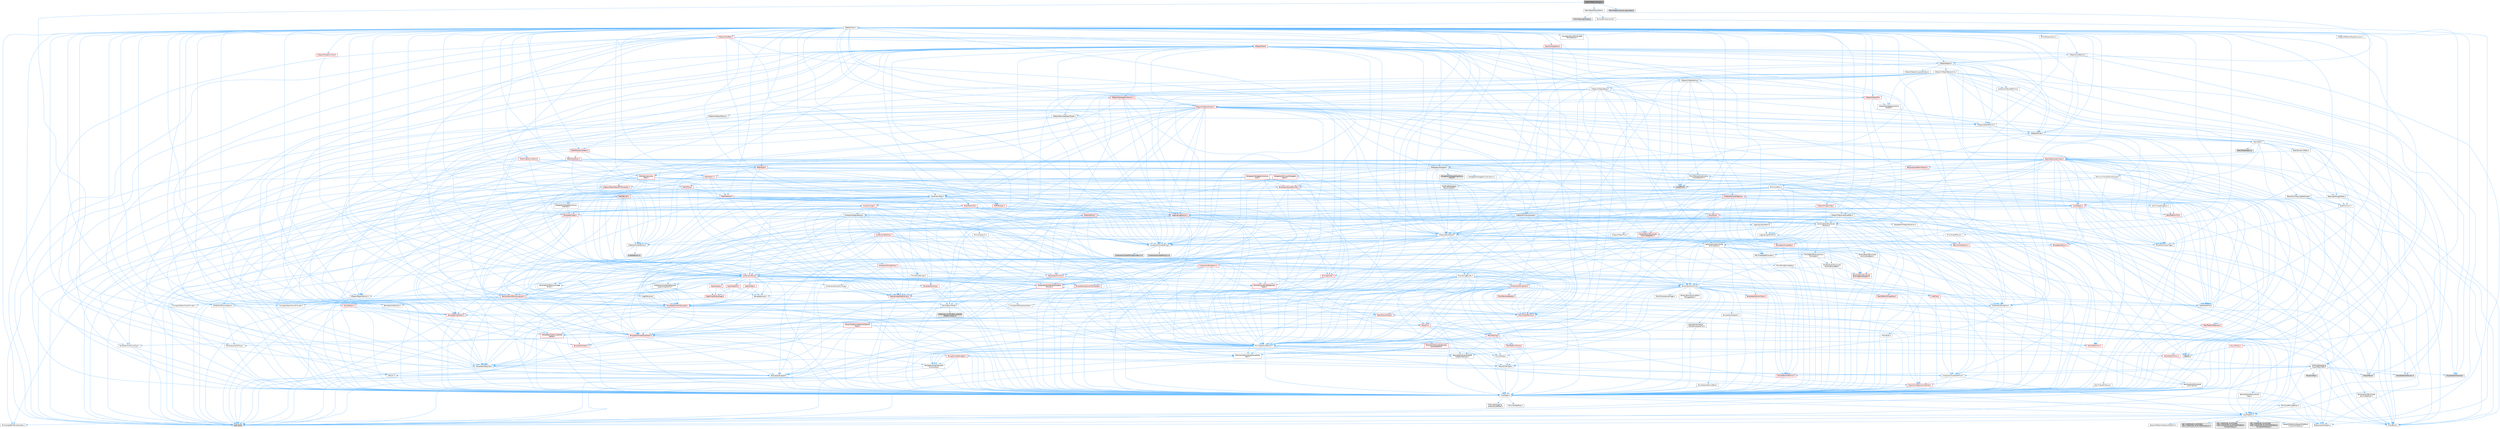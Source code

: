 digraph "EditorStateCollection.h"
{
 // INTERACTIVE_SVG=YES
 // LATEX_PDF_SIZE
  bgcolor="transparent";
  edge [fontname=Helvetica,fontsize=10,labelfontname=Helvetica,labelfontsize=10];
  node [fontname=Helvetica,fontsize=10,shape=box,height=0.2,width=0.4];
  Node1 [id="Node000001",label="EditorStateCollection.h",height=0.2,width=0.4,color="gray40", fillcolor="grey60", style="filled", fontcolor="black",tooltip=" "];
  Node1 -> Node2 [id="edge1_Node000001_Node000002",color="steelblue1",style="solid",tooltip=" "];
  Node2 [id="Node000002",label="EditorState/EditorState.h",height=0.2,width=0.4,color="grey40", fillcolor="white", style="filled",URL="$d1/d3a/EditorState_8h.html",tooltip=" "];
  Node2 -> Node3 [id="edge2_Node000002_Node000003",color="steelblue1",style="solid",tooltip=" "];
  Node3 [id="Node000003",label="UObject/Object.h",height=0.2,width=0.4,color="grey40", fillcolor="white", style="filled",URL="$db/dbf/Object_8h.html",tooltip=" "];
  Node3 -> Node4 [id="edge3_Node000003_Node000004",color="steelblue1",style="solid",tooltip=" "];
  Node4 [id="Node000004",label="UObject/Script.h",height=0.2,width=0.4,color="grey40", fillcolor="white", style="filled",URL="$de/dc6/Script_8h.html",tooltip=" "];
  Node4 -> Node5 [id="edge4_Node000004_Node000005",color="steelblue1",style="solid",tooltip=" "];
  Node5 [id="Node000005",label="Delegates/Delegate.h",height=0.2,width=0.4,color="grey40", fillcolor="white", style="filled",URL="$d4/d80/Delegate_8h.html",tooltip=" "];
  Node5 -> Node6 [id="edge5_Node000005_Node000006",color="steelblue1",style="solid",tooltip=" "];
  Node6 [id="Node000006",label="CoreTypes.h",height=0.2,width=0.4,color="grey40", fillcolor="white", style="filled",URL="$dc/dec/CoreTypes_8h.html",tooltip=" "];
  Node6 -> Node7 [id="edge6_Node000006_Node000007",color="steelblue1",style="solid",tooltip=" "];
  Node7 [id="Node000007",label="HAL/Platform.h",height=0.2,width=0.4,color="grey40", fillcolor="white", style="filled",URL="$d9/dd0/Platform_8h.html",tooltip=" "];
  Node7 -> Node8 [id="edge7_Node000007_Node000008",color="steelblue1",style="solid",tooltip=" "];
  Node8 [id="Node000008",label="Misc/Build.h",height=0.2,width=0.4,color="grey40", fillcolor="white", style="filled",URL="$d3/dbb/Build_8h.html",tooltip=" "];
  Node7 -> Node9 [id="edge8_Node000007_Node000009",color="steelblue1",style="solid",tooltip=" "];
  Node9 [id="Node000009",label="Misc/LargeWorldCoordinates.h",height=0.2,width=0.4,color="grey40", fillcolor="white", style="filled",URL="$d2/dcb/LargeWorldCoordinates_8h.html",tooltip=" "];
  Node7 -> Node10 [id="edge9_Node000007_Node000010",color="steelblue1",style="solid",tooltip=" "];
  Node10 [id="Node000010",label="type_traits",height=0.2,width=0.4,color="grey60", fillcolor="#E0E0E0", style="filled",tooltip=" "];
  Node7 -> Node11 [id="edge10_Node000007_Node000011",color="steelblue1",style="solid",tooltip=" "];
  Node11 [id="Node000011",label="PreprocessorHelpers.h",height=0.2,width=0.4,color="grey40", fillcolor="white", style="filled",URL="$db/ddb/PreprocessorHelpers_8h.html",tooltip=" "];
  Node7 -> Node12 [id="edge11_Node000007_Node000012",color="steelblue1",style="solid",tooltip=" "];
  Node12 [id="Node000012",label="UBT_COMPILED_PLATFORM\l/UBT_COMPILED_PLATFORMPlatform\lCompilerPreSetup.h",height=0.2,width=0.4,color="grey60", fillcolor="#E0E0E0", style="filled",tooltip=" "];
  Node7 -> Node13 [id="edge12_Node000007_Node000013",color="steelblue1",style="solid",tooltip=" "];
  Node13 [id="Node000013",label="GenericPlatform/GenericPlatform\lCompilerPreSetup.h",height=0.2,width=0.4,color="grey40", fillcolor="white", style="filled",URL="$d9/dc8/GenericPlatformCompilerPreSetup_8h.html",tooltip=" "];
  Node7 -> Node14 [id="edge13_Node000007_Node000014",color="steelblue1",style="solid",tooltip=" "];
  Node14 [id="Node000014",label="GenericPlatform/GenericPlatform.h",height=0.2,width=0.4,color="grey40", fillcolor="white", style="filled",URL="$d6/d84/GenericPlatform_8h.html",tooltip=" "];
  Node7 -> Node15 [id="edge14_Node000007_Node000015",color="steelblue1",style="solid",tooltip=" "];
  Node15 [id="Node000015",label="UBT_COMPILED_PLATFORM\l/UBT_COMPILED_PLATFORMPlatform.h",height=0.2,width=0.4,color="grey60", fillcolor="#E0E0E0", style="filled",tooltip=" "];
  Node7 -> Node16 [id="edge15_Node000007_Node000016",color="steelblue1",style="solid",tooltip=" "];
  Node16 [id="Node000016",label="UBT_COMPILED_PLATFORM\l/UBT_COMPILED_PLATFORMPlatform\lCompilerSetup.h",height=0.2,width=0.4,color="grey60", fillcolor="#E0E0E0", style="filled",tooltip=" "];
  Node6 -> Node17 [id="edge16_Node000006_Node000017",color="steelblue1",style="solid",tooltip=" "];
  Node17 [id="Node000017",label="ProfilingDebugging\l/UMemoryDefines.h",height=0.2,width=0.4,color="grey40", fillcolor="white", style="filled",URL="$d2/da2/UMemoryDefines_8h.html",tooltip=" "];
  Node6 -> Node18 [id="edge17_Node000006_Node000018",color="steelblue1",style="solid",tooltip=" "];
  Node18 [id="Node000018",label="Misc/CoreMiscDefines.h",height=0.2,width=0.4,color="grey40", fillcolor="white", style="filled",URL="$da/d38/CoreMiscDefines_8h.html",tooltip=" "];
  Node18 -> Node7 [id="edge18_Node000018_Node000007",color="steelblue1",style="solid",tooltip=" "];
  Node18 -> Node11 [id="edge19_Node000018_Node000011",color="steelblue1",style="solid",tooltip=" "];
  Node6 -> Node19 [id="edge20_Node000006_Node000019",color="steelblue1",style="solid",tooltip=" "];
  Node19 [id="Node000019",label="Misc/CoreDefines.h",height=0.2,width=0.4,color="grey40", fillcolor="white", style="filled",URL="$d3/dd2/CoreDefines_8h.html",tooltip=" "];
  Node5 -> Node20 [id="edge21_Node000005_Node000020",color="steelblue1",style="solid",tooltip=" "];
  Node20 [id="Node000020",label="Misc/AssertionMacros.h",height=0.2,width=0.4,color="grey40", fillcolor="white", style="filled",URL="$d0/dfa/AssertionMacros_8h.html",tooltip=" "];
  Node20 -> Node6 [id="edge22_Node000020_Node000006",color="steelblue1",style="solid",tooltip=" "];
  Node20 -> Node7 [id="edge23_Node000020_Node000007",color="steelblue1",style="solid",tooltip=" "];
  Node20 -> Node21 [id="edge24_Node000020_Node000021",color="steelblue1",style="solid",tooltip=" "];
  Node21 [id="Node000021",label="HAL/PlatformMisc.h",height=0.2,width=0.4,color="red", fillcolor="#FFF0F0", style="filled",URL="$d0/df5/PlatformMisc_8h.html",tooltip=" "];
  Node21 -> Node6 [id="edge25_Node000021_Node000006",color="steelblue1",style="solid",tooltip=" "];
  Node21 -> Node49 [id="edge26_Node000021_Node000049",color="steelblue1",style="solid",tooltip=" "];
  Node49 [id="Node000049",label="ProfilingDebugging\l/CpuProfilerTrace.h",height=0.2,width=0.4,color="grey40", fillcolor="white", style="filled",URL="$da/dcb/CpuProfilerTrace_8h.html",tooltip=" "];
  Node49 -> Node6 [id="edge27_Node000049_Node000006",color="steelblue1",style="solid",tooltip=" "];
  Node49 -> Node29 [id="edge28_Node000049_Node000029",color="steelblue1",style="solid",tooltip=" "];
  Node29 [id="Node000029",label="Containers/ContainersFwd.h",height=0.2,width=0.4,color="grey40", fillcolor="white", style="filled",URL="$d4/d0a/ContainersFwd_8h.html",tooltip=" "];
  Node29 -> Node7 [id="edge29_Node000029_Node000007",color="steelblue1",style="solid",tooltip=" "];
  Node29 -> Node6 [id="edge30_Node000029_Node000006",color="steelblue1",style="solid",tooltip=" "];
  Node29 -> Node26 [id="edge31_Node000029_Node000026",color="steelblue1",style="solid",tooltip=" "];
  Node26 [id="Node000026",label="Traits/IsContiguousContainer.h",height=0.2,width=0.4,color="red", fillcolor="#FFF0F0", style="filled",URL="$d5/d3c/IsContiguousContainer_8h.html",tooltip=" "];
  Node26 -> Node6 [id="edge32_Node000026_Node000006",color="steelblue1",style="solid",tooltip=" "];
  Node49 -> Node50 [id="edge33_Node000049_Node000050",color="steelblue1",style="solid",tooltip=" "];
  Node50 [id="Node000050",label="HAL/PlatformAtomics.h",height=0.2,width=0.4,color="red", fillcolor="#FFF0F0", style="filled",URL="$d3/d36/PlatformAtomics_8h.html",tooltip=" "];
  Node50 -> Node6 [id="edge34_Node000050_Node000006",color="steelblue1",style="solid",tooltip=" "];
  Node49 -> Node11 [id="edge35_Node000049_Node000011",color="steelblue1",style="solid",tooltip=" "];
  Node49 -> Node8 [id="edge36_Node000049_Node000008",color="steelblue1",style="solid",tooltip=" "];
  Node49 -> Node53 [id="edge37_Node000049_Node000053",color="steelblue1",style="solid",tooltip=" "];
  Node53 [id="Node000053",label="Trace/Config.h",height=0.2,width=0.4,color="grey60", fillcolor="#E0E0E0", style="filled",tooltip=" "];
  Node49 -> Node54 [id="edge38_Node000049_Node000054",color="steelblue1",style="solid",tooltip=" "];
  Node54 [id="Node000054",label="Trace/Detail/Channel.h",height=0.2,width=0.4,color="grey60", fillcolor="#E0E0E0", style="filled",tooltip=" "];
  Node49 -> Node55 [id="edge39_Node000049_Node000055",color="steelblue1",style="solid",tooltip=" "];
  Node55 [id="Node000055",label="Trace/Detail/Channel.inl",height=0.2,width=0.4,color="grey60", fillcolor="#E0E0E0", style="filled",tooltip=" "];
  Node49 -> Node56 [id="edge40_Node000049_Node000056",color="steelblue1",style="solid",tooltip=" "];
  Node56 [id="Node000056",label="Trace/Trace.h",height=0.2,width=0.4,color="grey60", fillcolor="#E0E0E0", style="filled",tooltip=" "];
  Node20 -> Node11 [id="edge41_Node000020_Node000011",color="steelblue1",style="solid",tooltip=" "];
  Node20 -> Node57 [id="edge42_Node000020_Node000057",color="steelblue1",style="solid",tooltip=" "];
  Node57 [id="Node000057",label="Templates/EnableIf.h",height=0.2,width=0.4,color="grey40", fillcolor="white", style="filled",URL="$d7/d60/EnableIf_8h.html",tooltip=" "];
  Node57 -> Node6 [id="edge43_Node000057_Node000006",color="steelblue1",style="solid",tooltip=" "];
  Node20 -> Node58 [id="edge44_Node000020_Node000058",color="steelblue1",style="solid",tooltip=" "];
  Node58 [id="Node000058",label="Templates/IsArrayOrRefOf\lTypeByPredicate.h",height=0.2,width=0.4,color="grey40", fillcolor="white", style="filled",URL="$d6/da1/IsArrayOrRefOfTypeByPredicate_8h.html",tooltip=" "];
  Node58 -> Node6 [id="edge45_Node000058_Node000006",color="steelblue1",style="solid",tooltip=" "];
  Node20 -> Node59 [id="edge46_Node000020_Node000059",color="steelblue1",style="solid",tooltip=" "];
  Node59 [id="Node000059",label="Templates/IsValidVariadic\lFunctionArg.h",height=0.2,width=0.4,color="grey40", fillcolor="white", style="filled",URL="$d0/dc8/IsValidVariadicFunctionArg_8h.html",tooltip=" "];
  Node59 -> Node6 [id="edge47_Node000059_Node000006",color="steelblue1",style="solid",tooltip=" "];
  Node59 -> Node60 [id="edge48_Node000059_Node000060",color="steelblue1",style="solid",tooltip=" "];
  Node60 [id="Node000060",label="IsEnum.h",height=0.2,width=0.4,color="grey40", fillcolor="white", style="filled",URL="$d4/de5/IsEnum_8h.html",tooltip=" "];
  Node59 -> Node10 [id="edge49_Node000059_Node000010",color="steelblue1",style="solid",tooltip=" "];
  Node20 -> Node61 [id="edge50_Node000020_Node000061",color="steelblue1",style="solid",tooltip=" "];
  Node61 [id="Node000061",label="Traits/IsCharEncodingCompatible\lWith.h",height=0.2,width=0.4,color="grey40", fillcolor="white", style="filled",URL="$df/dd1/IsCharEncodingCompatibleWith_8h.html",tooltip=" "];
  Node61 -> Node10 [id="edge51_Node000061_Node000010",color="steelblue1",style="solid",tooltip=" "];
  Node61 -> Node62 [id="edge52_Node000061_Node000062",color="steelblue1",style="solid",tooltip=" "];
  Node62 [id="Node000062",label="Traits/IsCharType.h",height=0.2,width=0.4,color="grey40", fillcolor="white", style="filled",URL="$db/d51/IsCharType_8h.html",tooltip=" "];
  Node62 -> Node6 [id="edge53_Node000062_Node000006",color="steelblue1",style="solid",tooltip=" "];
  Node20 -> Node63 [id="edge54_Node000020_Node000063",color="steelblue1",style="solid",tooltip=" "];
  Node63 [id="Node000063",label="Misc/VarArgs.h",height=0.2,width=0.4,color="grey40", fillcolor="white", style="filled",URL="$d5/d6f/VarArgs_8h.html",tooltip=" "];
  Node63 -> Node6 [id="edge55_Node000063_Node000006",color="steelblue1",style="solid",tooltip=" "];
  Node20 -> Node64 [id="edge56_Node000020_Node000064",color="steelblue1",style="solid",tooltip=" "];
  Node64 [id="Node000064",label="String/FormatStringSan.h",height=0.2,width=0.4,color="red", fillcolor="#FFF0F0", style="filled",URL="$d3/d8b/FormatStringSan_8h.html",tooltip=" "];
  Node64 -> Node10 [id="edge57_Node000064_Node000010",color="steelblue1",style="solid",tooltip=" "];
  Node64 -> Node6 [id="edge58_Node000064_Node000006",color="steelblue1",style="solid",tooltip=" "];
  Node64 -> Node65 [id="edge59_Node000064_Node000065",color="steelblue1",style="solid",tooltip=" "];
  Node65 [id="Node000065",label="Templates/Requires.h",height=0.2,width=0.4,color="grey40", fillcolor="white", style="filled",URL="$dc/d96/Requires_8h.html",tooltip=" "];
  Node65 -> Node57 [id="edge60_Node000065_Node000057",color="steelblue1",style="solid",tooltip=" "];
  Node65 -> Node10 [id="edge61_Node000065_Node000010",color="steelblue1",style="solid",tooltip=" "];
  Node64 -> Node59 [id="edge62_Node000064_Node000059",color="steelblue1",style="solid",tooltip=" "];
  Node64 -> Node62 [id="edge63_Node000064_Node000062",color="steelblue1",style="solid",tooltip=" "];
  Node64 -> Node29 [id="edge64_Node000064_Node000029",color="steelblue1",style="solid",tooltip=" "];
  Node20 -> Node70 [id="edge65_Node000020_Node000070",color="steelblue1",style="solid",tooltip=" "];
  Node70 [id="Node000070",label="atomic",height=0.2,width=0.4,color="grey60", fillcolor="#E0E0E0", style="filled",tooltip=" "];
  Node5 -> Node71 [id="edge66_Node000005_Node000071",color="steelblue1",style="solid",tooltip=" "];
  Node71 [id="Node000071",label="UObject/NameTypes.h",height=0.2,width=0.4,color="grey40", fillcolor="white", style="filled",URL="$d6/d35/NameTypes_8h.html",tooltip=" "];
  Node71 -> Node6 [id="edge67_Node000071_Node000006",color="steelblue1",style="solid",tooltip=" "];
  Node71 -> Node20 [id="edge68_Node000071_Node000020",color="steelblue1",style="solid",tooltip=" "];
  Node71 -> Node72 [id="edge69_Node000071_Node000072",color="steelblue1",style="solid",tooltip=" "];
  Node72 [id="Node000072",label="HAL/UnrealMemory.h",height=0.2,width=0.4,color="red", fillcolor="#FFF0F0", style="filled",URL="$d9/d96/UnrealMemory_8h.html",tooltip=" "];
  Node72 -> Node6 [id="edge70_Node000072_Node000006",color="steelblue1",style="solid",tooltip=" "];
  Node72 -> Node89 [id="edge71_Node000072_Node000089",color="steelblue1",style="solid",tooltip=" "];
  Node89 [id="Node000089",label="HAL/PlatformMemory.h",height=0.2,width=0.4,color="red", fillcolor="#FFF0F0", style="filled",URL="$de/d68/PlatformMemory_8h.html",tooltip=" "];
  Node89 -> Node6 [id="edge72_Node000089_Node000006",color="steelblue1",style="solid",tooltip=" "];
  Node71 -> Node93 [id="edge73_Node000071_Node000093",color="steelblue1",style="solid",tooltip=" "];
  Node93 [id="Node000093",label="Templates/UnrealTypeTraits.h",height=0.2,width=0.4,color="red", fillcolor="#FFF0F0", style="filled",URL="$d2/d2d/UnrealTypeTraits_8h.html",tooltip=" "];
  Node93 -> Node6 [id="edge74_Node000093_Node000006",color="steelblue1",style="solid",tooltip=" "];
  Node93 -> Node20 [id="edge75_Node000093_Node000020",color="steelblue1",style="solid",tooltip=" "];
  Node93 -> Node57 [id="edge76_Node000093_Node000057",color="steelblue1",style="solid",tooltip=" "];
  Node93 -> Node60 [id="edge77_Node000093_Node000060",color="steelblue1",style="solid",tooltip=" "];
  Node93 -> Node95 [id="edge78_Node000093_Node000095",color="steelblue1",style="solid",tooltip=" "];
  Node95 [id="Node000095",label="Templates/Models.h",height=0.2,width=0.4,color="red", fillcolor="#FFF0F0", style="filled",URL="$d3/d0c/Models_8h.html",tooltip=" "];
  Node93 -> Node96 [id="edge79_Node000093_Node000096",color="steelblue1",style="solid",tooltip=" "];
  Node96 [id="Node000096",label="Templates/IsPODType.h",height=0.2,width=0.4,color="grey40", fillcolor="white", style="filled",URL="$d7/db1/IsPODType_8h.html",tooltip=" "];
  Node96 -> Node6 [id="edge80_Node000096_Node000006",color="steelblue1",style="solid",tooltip=" "];
  Node93 -> Node97 [id="edge81_Node000093_Node000097",color="steelblue1",style="solid",tooltip=" "];
  Node97 [id="Node000097",label="Templates/IsUECoreType.h",height=0.2,width=0.4,color="grey40", fillcolor="white", style="filled",URL="$d1/db8/IsUECoreType_8h.html",tooltip=" "];
  Node97 -> Node6 [id="edge82_Node000097_Node000006",color="steelblue1",style="solid",tooltip=" "];
  Node97 -> Node10 [id="edge83_Node000097_Node000010",color="steelblue1",style="solid",tooltip=" "];
  Node71 -> Node98 [id="edge84_Node000071_Node000098",color="steelblue1",style="solid",tooltip=" "];
  Node98 [id="Node000098",label="Templates/UnrealTemplate.h",height=0.2,width=0.4,color="red", fillcolor="#FFF0F0", style="filled",URL="$d4/d24/UnrealTemplate_8h.html",tooltip=" "];
  Node98 -> Node6 [id="edge85_Node000098_Node000006",color="steelblue1",style="solid",tooltip=" "];
  Node98 -> Node72 [id="edge86_Node000098_Node000072",color="steelblue1",style="solid",tooltip=" "];
  Node98 -> Node93 [id="edge87_Node000098_Node000093",color="steelblue1",style="solid",tooltip=" "];
  Node98 -> Node65 [id="edge88_Node000098_Node000065",color="steelblue1",style="solid",tooltip=" "];
  Node98 -> Node102 [id="edge89_Node000098_Node000102",color="steelblue1",style="solid",tooltip=" "];
  Node102 [id="Node000102",label="Templates/TypeCompatible\lBytes.h",height=0.2,width=0.4,color="red", fillcolor="#FFF0F0", style="filled",URL="$df/d0a/TypeCompatibleBytes_8h.html",tooltip=" "];
  Node102 -> Node6 [id="edge90_Node000102_Node000006",color="steelblue1",style="solid",tooltip=" "];
  Node102 -> Node10 [id="edge91_Node000102_Node000010",color="steelblue1",style="solid",tooltip=" "];
  Node98 -> Node26 [id="edge92_Node000098_Node000026",color="steelblue1",style="solid",tooltip=" "];
  Node98 -> Node10 [id="edge93_Node000098_Node000010",color="steelblue1",style="solid",tooltip=" "];
  Node71 -> Node104 [id="edge94_Node000071_Node000104",color="steelblue1",style="solid",tooltip=" "];
  Node104 [id="Node000104",label="Containers/UnrealString.h",height=0.2,width=0.4,color="grey40", fillcolor="white", style="filled",URL="$d5/dba/UnrealString_8h.html",tooltip=" "];
  Node104 -> Node105 [id="edge95_Node000104_Node000105",color="steelblue1",style="solid",tooltip=" "];
  Node105 [id="Node000105",label="Containers/UnrealStringIncludes.h.inl",height=0.2,width=0.4,color="grey60", fillcolor="#E0E0E0", style="filled",tooltip=" "];
  Node104 -> Node106 [id="edge96_Node000104_Node000106",color="steelblue1",style="solid",tooltip=" "];
  Node106 [id="Node000106",label="Containers/UnrealString.h.inl",height=0.2,width=0.4,color="grey60", fillcolor="#E0E0E0", style="filled",tooltip=" "];
  Node104 -> Node107 [id="edge97_Node000104_Node000107",color="steelblue1",style="solid",tooltip=" "];
  Node107 [id="Node000107",label="Misc/StringFormatArg.h",height=0.2,width=0.4,color="grey40", fillcolor="white", style="filled",URL="$d2/d16/StringFormatArg_8h.html",tooltip=" "];
  Node107 -> Node29 [id="edge98_Node000107_Node000029",color="steelblue1",style="solid",tooltip=" "];
  Node71 -> Node108 [id="edge99_Node000071_Node000108",color="steelblue1",style="solid",tooltip=" "];
  Node108 [id="Node000108",label="HAL/CriticalSection.h",height=0.2,width=0.4,color="red", fillcolor="#FFF0F0", style="filled",URL="$d6/d90/CriticalSection_8h.html",tooltip=" "];
  Node71 -> Node111 [id="edge100_Node000071_Node000111",color="steelblue1",style="solid",tooltip=" "];
  Node111 [id="Node000111",label="Containers/StringConv.h",height=0.2,width=0.4,color="red", fillcolor="#FFF0F0", style="filled",URL="$d3/ddf/StringConv_8h.html",tooltip=" "];
  Node111 -> Node6 [id="edge101_Node000111_Node000006",color="steelblue1",style="solid",tooltip=" "];
  Node111 -> Node20 [id="edge102_Node000111_Node000020",color="steelblue1",style="solid",tooltip=" "];
  Node111 -> Node112 [id="edge103_Node000111_Node000112",color="steelblue1",style="solid",tooltip=" "];
  Node112 [id="Node000112",label="Containers/ContainerAllocation\lPolicies.h",height=0.2,width=0.4,color="red", fillcolor="#FFF0F0", style="filled",URL="$d7/dff/ContainerAllocationPolicies_8h.html",tooltip=" "];
  Node112 -> Node6 [id="edge104_Node000112_Node000006",color="steelblue1",style="solid",tooltip=" "];
  Node112 -> Node112 [id="edge105_Node000112_Node000112",color="steelblue1",style="solid",tooltip=" "];
  Node112 -> Node114 [id="edge106_Node000112_Node000114",color="steelblue1",style="solid",tooltip=" "];
  Node114 [id="Node000114",label="HAL/PlatformMath.h",height=0.2,width=0.4,color="grey40", fillcolor="white", style="filled",URL="$dc/d53/PlatformMath_8h.html",tooltip=" "];
  Node114 -> Node6 [id="edge107_Node000114_Node000006",color="steelblue1",style="solid",tooltip=" "];
  Node114 -> Node115 [id="edge108_Node000114_Node000115",color="steelblue1",style="solid",tooltip=" "];
  Node115 [id="Node000115",label="GenericPlatform/GenericPlatform\lMath.h",height=0.2,width=0.4,color="red", fillcolor="#FFF0F0", style="filled",URL="$d5/d79/GenericPlatformMath_8h.html",tooltip=" "];
  Node115 -> Node6 [id="edge109_Node000115_Node000006",color="steelblue1",style="solid",tooltip=" "];
  Node115 -> Node29 [id="edge110_Node000115_Node000029",color="steelblue1",style="solid",tooltip=" "];
  Node115 -> Node33 [id="edge111_Node000115_Node000033",color="steelblue1",style="solid",tooltip=" "];
  Node33 [id="Node000033",label="HAL/PlatformCrt.h",height=0.2,width=0.4,color="red", fillcolor="#FFF0F0", style="filled",URL="$d8/d75/PlatformCrt_8h.html",tooltip=" "];
  Node115 -> Node93 [id="edge112_Node000115_Node000093",color="steelblue1",style="solid",tooltip=" "];
  Node115 -> Node65 [id="edge113_Node000115_Node000065",color="steelblue1",style="solid",tooltip=" "];
  Node115 -> Node102 [id="edge114_Node000115_Node000102",color="steelblue1",style="solid",tooltip=" "];
  Node115 -> Node10 [id="edge115_Node000115_Node000010",color="steelblue1",style="solid",tooltip=" "];
  Node114 -> Node121 [id="edge116_Node000114_Node000121",color="steelblue1",style="solid",tooltip=" "];
  Node121 [id="Node000121",label="COMPILED_PLATFORM_HEADER\l(PlatformMath.h)",height=0.2,width=0.4,color="grey60", fillcolor="#E0E0E0", style="filled",tooltip=" "];
  Node112 -> Node72 [id="edge117_Node000112_Node000072",color="steelblue1",style="solid",tooltip=" "];
  Node112 -> Node20 [id="edge118_Node000112_Node000020",color="steelblue1",style="solid",tooltip=" "];
  Node112 -> Node102 [id="edge119_Node000112_Node000102",color="steelblue1",style="solid",tooltip=" "];
  Node112 -> Node10 [id="edge120_Node000112_Node000010",color="steelblue1",style="solid",tooltip=" "];
  Node111 -> Node124 [id="edge121_Node000111_Node000124",color="steelblue1",style="solid",tooltip=" "];
  Node124 [id="Node000124",label="Containers/Array.h",height=0.2,width=0.4,color="red", fillcolor="#FFF0F0", style="filled",URL="$df/dd0/Array_8h.html",tooltip=" "];
  Node124 -> Node6 [id="edge122_Node000124_Node000006",color="steelblue1",style="solid",tooltip=" "];
  Node124 -> Node20 [id="edge123_Node000124_Node000020",color="steelblue1",style="solid",tooltip=" "];
  Node124 -> Node125 [id="edge124_Node000124_Node000125",color="steelblue1",style="solid",tooltip=" "];
  Node125 [id="Node000125",label="Misc/IntrusiveUnsetOptional\lState.h",height=0.2,width=0.4,color="red", fillcolor="#FFF0F0", style="filled",URL="$d2/d0a/IntrusiveUnsetOptionalState_8h.html",tooltip=" "];
  Node124 -> Node127 [id="edge125_Node000124_Node000127",color="steelblue1",style="solid",tooltip=" "];
  Node127 [id="Node000127",label="Misc/ReverseIterate.h",height=0.2,width=0.4,color="red", fillcolor="#FFF0F0", style="filled",URL="$db/de3/ReverseIterate_8h.html",tooltip=" "];
  Node127 -> Node7 [id="edge126_Node000127_Node000007",color="steelblue1",style="solid",tooltip=" "];
  Node124 -> Node72 [id="edge127_Node000124_Node000072",color="steelblue1",style="solid",tooltip=" "];
  Node124 -> Node93 [id="edge128_Node000124_Node000093",color="steelblue1",style="solid",tooltip=" "];
  Node124 -> Node98 [id="edge129_Node000124_Node000098",color="steelblue1",style="solid",tooltip=" "];
  Node124 -> Node129 [id="edge130_Node000124_Node000129",color="steelblue1",style="solid",tooltip=" "];
  Node129 [id="Node000129",label="Containers/AllowShrinking.h",height=0.2,width=0.4,color="grey40", fillcolor="white", style="filled",URL="$d7/d1a/AllowShrinking_8h.html",tooltip=" "];
  Node129 -> Node6 [id="edge131_Node000129_Node000006",color="steelblue1",style="solid",tooltip=" "];
  Node124 -> Node112 [id="edge132_Node000124_Node000112",color="steelblue1",style="solid",tooltip=" "];
  Node124 -> Node130 [id="edge133_Node000124_Node000130",color="steelblue1",style="solid",tooltip=" "];
  Node130 [id="Node000130",label="Containers/ContainerElement\lTypeCompatibility.h",height=0.2,width=0.4,color="grey40", fillcolor="white", style="filled",URL="$df/ddf/ContainerElementTypeCompatibility_8h.html",tooltip=" "];
  Node130 -> Node6 [id="edge134_Node000130_Node000006",color="steelblue1",style="solid",tooltip=" "];
  Node130 -> Node93 [id="edge135_Node000130_Node000093",color="steelblue1",style="solid",tooltip=" "];
  Node124 -> Node131 [id="edge136_Node000124_Node000131",color="steelblue1",style="solid",tooltip=" "];
  Node131 [id="Node000131",label="Serialization/Archive.h",height=0.2,width=0.4,color="grey40", fillcolor="white", style="filled",URL="$d7/d3b/Archive_8h.html",tooltip=" "];
  Node131 -> Node28 [id="edge137_Node000131_Node000028",color="steelblue1",style="solid",tooltip=" "];
  Node28 [id="Node000028",label="CoreFwd.h",height=0.2,width=0.4,color="red", fillcolor="#FFF0F0", style="filled",URL="$d1/d1e/CoreFwd_8h.html",tooltip=" "];
  Node28 -> Node6 [id="edge138_Node000028_Node000006",color="steelblue1",style="solid",tooltip=" "];
  Node28 -> Node29 [id="edge139_Node000028_Node000029",color="steelblue1",style="solid",tooltip=" "];
  Node28 -> Node30 [id="edge140_Node000028_Node000030",color="steelblue1",style="solid",tooltip=" "];
  Node30 [id="Node000030",label="Math/MathFwd.h",height=0.2,width=0.4,color="grey40", fillcolor="white", style="filled",URL="$d2/d10/MathFwd_8h.html",tooltip=" "];
  Node30 -> Node7 [id="edge141_Node000030_Node000007",color="steelblue1",style="solid",tooltip=" "];
  Node131 -> Node6 [id="edge142_Node000131_Node000006",color="steelblue1",style="solid",tooltip=" "];
  Node131 -> Node132 [id="edge143_Node000131_Node000132",color="steelblue1",style="solid",tooltip=" "];
  Node132 [id="Node000132",label="HAL/PlatformProperties.h",height=0.2,width=0.4,color="red", fillcolor="#FFF0F0", style="filled",URL="$d9/db0/PlatformProperties_8h.html",tooltip=" "];
  Node132 -> Node6 [id="edge144_Node000132_Node000006",color="steelblue1",style="solid",tooltip=" "];
  Node131 -> Node135 [id="edge145_Node000131_Node000135",color="steelblue1",style="solid",tooltip=" "];
  Node135 [id="Node000135",label="Internationalization\l/TextNamespaceFwd.h",height=0.2,width=0.4,color="grey40", fillcolor="white", style="filled",URL="$d8/d97/TextNamespaceFwd_8h.html",tooltip=" "];
  Node135 -> Node6 [id="edge146_Node000135_Node000006",color="steelblue1",style="solid",tooltip=" "];
  Node131 -> Node30 [id="edge147_Node000131_Node000030",color="steelblue1",style="solid",tooltip=" "];
  Node131 -> Node20 [id="edge148_Node000131_Node000020",color="steelblue1",style="solid",tooltip=" "];
  Node131 -> Node8 [id="edge149_Node000131_Node000008",color="steelblue1",style="solid",tooltip=" "];
  Node131 -> Node44 [id="edge150_Node000131_Node000044",color="steelblue1",style="solid",tooltip=" "];
  Node44 [id="Node000044",label="Misc/CompressionFlags.h",height=0.2,width=0.4,color="grey40", fillcolor="white", style="filled",URL="$d9/d76/CompressionFlags_8h.html",tooltip=" "];
  Node131 -> Node136 [id="edge151_Node000131_Node000136",color="steelblue1",style="solid",tooltip=" "];
  Node136 [id="Node000136",label="Misc/EngineVersionBase.h",height=0.2,width=0.4,color="grey40", fillcolor="white", style="filled",URL="$d5/d2b/EngineVersionBase_8h.html",tooltip=" "];
  Node136 -> Node6 [id="edge152_Node000136_Node000006",color="steelblue1",style="solid",tooltip=" "];
  Node131 -> Node63 [id="edge153_Node000131_Node000063",color="steelblue1",style="solid",tooltip=" "];
  Node131 -> Node137 [id="edge154_Node000131_Node000137",color="steelblue1",style="solid",tooltip=" "];
  Node137 [id="Node000137",label="Serialization/ArchiveCook\lData.h",height=0.2,width=0.4,color="grey40", fillcolor="white", style="filled",URL="$dc/db6/ArchiveCookData_8h.html",tooltip=" "];
  Node137 -> Node7 [id="edge155_Node000137_Node000007",color="steelblue1",style="solid",tooltip=" "];
  Node131 -> Node138 [id="edge156_Node000131_Node000138",color="steelblue1",style="solid",tooltip=" "];
  Node138 [id="Node000138",label="Serialization/ArchiveSave\lPackageData.h",height=0.2,width=0.4,color="grey40", fillcolor="white", style="filled",URL="$d1/d37/ArchiveSavePackageData_8h.html",tooltip=" "];
  Node131 -> Node57 [id="edge157_Node000131_Node000057",color="steelblue1",style="solid",tooltip=" "];
  Node131 -> Node58 [id="edge158_Node000131_Node000058",color="steelblue1",style="solid",tooltip=" "];
  Node131 -> Node139 [id="edge159_Node000131_Node000139",color="steelblue1",style="solid",tooltip=" "];
  Node139 [id="Node000139",label="Templates/IsEnumClass.h",height=0.2,width=0.4,color="red", fillcolor="#FFF0F0", style="filled",URL="$d7/d15/IsEnumClass_8h.html",tooltip=" "];
  Node139 -> Node6 [id="edge160_Node000139_Node000006",color="steelblue1",style="solid",tooltip=" "];
  Node131 -> Node119 [id="edge161_Node000131_Node000119",color="steelblue1",style="solid",tooltip=" "];
  Node119 [id="Node000119",label="Templates/IsSigned.h",height=0.2,width=0.4,color="grey40", fillcolor="white", style="filled",URL="$d8/dd8/IsSigned_8h.html",tooltip=" "];
  Node119 -> Node6 [id="edge162_Node000119_Node000006",color="steelblue1",style="solid",tooltip=" "];
  Node131 -> Node59 [id="edge163_Node000131_Node000059",color="steelblue1",style="solid",tooltip=" "];
  Node131 -> Node98 [id="edge164_Node000131_Node000098",color="steelblue1",style="solid",tooltip=" "];
  Node131 -> Node61 [id="edge165_Node000131_Node000061",color="steelblue1",style="solid",tooltip=" "];
  Node131 -> Node140 [id="edge166_Node000131_Node000140",color="steelblue1",style="solid",tooltip=" "];
  Node140 [id="Node000140",label="UObject/ObjectVersion.h",height=0.2,width=0.4,color="grey40", fillcolor="white", style="filled",URL="$da/d63/ObjectVersion_8h.html",tooltip=" "];
  Node140 -> Node6 [id="edge167_Node000140_Node000006",color="steelblue1",style="solid",tooltip=" "];
  Node124 -> Node141 [id="edge168_Node000124_Node000141",color="steelblue1",style="solid",tooltip=" "];
  Node141 [id="Node000141",label="Serialization/MemoryImage\lWriter.h",height=0.2,width=0.4,color="grey40", fillcolor="white", style="filled",URL="$d0/d08/MemoryImageWriter_8h.html",tooltip=" "];
  Node141 -> Node6 [id="edge169_Node000141_Node000006",color="steelblue1",style="solid",tooltip=" "];
  Node141 -> Node142 [id="edge170_Node000141_Node000142",color="steelblue1",style="solid",tooltip=" "];
  Node142 [id="Node000142",label="Serialization/MemoryLayout.h",height=0.2,width=0.4,color="red", fillcolor="#FFF0F0", style="filled",URL="$d7/d66/MemoryLayout_8h.html",tooltip=" "];
  Node142 -> Node143 [id="edge171_Node000142_Node000143",color="steelblue1",style="solid",tooltip=" "];
  Node143 [id="Node000143",label="Concepts/StaticClassProvider.h",height=0.2,width=0.4,color="grey40", fillcolor="white", style="filled",URL="$dd/d83/StaticClassProvider_8h.html",tooltip=" "];
  Node142 -> Node144 [id="edge172_Node000142_Node000144",color="steelblue1",style="solid",tooltip=" "];
  Node144 [id="Node000144",label="Concepts/StaticStructProvider.h",height=0.2,width=0.4,color="grey40", fillcolor="white", style="filled",URL="$d5/d77/StaticStructProvider_8h.html",tooltip=" "];
  Node142 -> Node145 [id="edge173_Node000142_Node000145",color="steelblue1",style="solid",tooltip=" "];
  Node145 [id="Node000145",label="Containers/EnumAsByte.h",height=0.2,width=0.4,color="grey40", fillcolor="white", style="filled",URL="$d6/d9a/EnumAsByte_8h.html",tooltip=" "];
  Node145 -> Node6 [id="edge174_Node000145_Node000006",color="steelblue1",style="solid",tooltip=" "];
  Node145 -> Node96 [id="edge175_Node000145_Node000096",color="steelblue1",style="solid",tooltip=" "];
  Node145 -> Node146 [id="edge176_Node000145_Node000146",color="steelblue1",style="solid",tooltip=" "];
  Node146 [id="Node000146",label="Templates/TypeHash.h",height=0.2,width=0.4,color="red", fillcolor="#FFF0F0", style="filled",URL="$d1/d62/TypeHash_8h.html",tooltip=" "];
  Node146 -> Node6 [id="edge177_Node000146_Node000006",color="steelblue1",style="solid",tooltip=" "];
  Node146 -> Node65 [id="edge178_Node000146_Node000065",color="steelblue1",style="solid",tooltip=" "];
  Node146 -> Node147 [id="edge179_Node000146_Node000147",color="steelblue1",style="solid",tooltip=" "];
  Node147 [id="Node000147",label="Misc/Crc.h",height=0.2,width=0.4,color="red", fillcolor="#FFF0F0", style="filled",URL="$d4/dd2/Crc_8h.html",tooltip=" "];
  Node147 -> Node6 [id="edge180_Node000147_Node000006",color="steelblue1",style="solid",tooltip=" "];
  Node147 -> Node74 [id="edge181_Node000147_Node000074",color="steelblue1",style="solid",tooltip=" "];
  Node74 [id="Node000074",label="HAL/PlatformString.h",height=0.2,width=0.4,color="red", fillcolor="#FFF0F0", style="filled",URL="$db/db5/PlatformString_8h.html",tooltip=" "];
  Node74 -> Node6 [id="edge182_Node000074_Node000006",color="steelblue1",style="solid",tooltip=" "];
  Node147 -> Node20 [id="edge183_Node000147_Node000020",color="steelblue1",style="solid",tooltip=" "];
  Node147 -> Node148 [id="edge184_Node000147_Node000148",color="steelblue1",style="solid",tooltip=" "];
  Node148 [id="Node000148",label="Misc/CString.h",height=0.2,width=0.4,color="red", fillcolor="#FFF0F0", style="filled",URL="$d2/d49/CString_8h.html",tooltip=" "];
  Node148 -> Node6 [id="edge185_Node000148_Node000006",color="steelblue1",style="solid",tooltip=" "];
  Node148 -> Node33 [id="edge186_Node000148_Node000033",color="steelblue1",style="solid",tooltip=" "];
  Node148 -> Node74 [id="edge187_Node000148_Node000074",color="steelblue1",style="solid",tooltip=" "];
  Node148 -> Node20 [id="edge188_Node000148_Node000020",color="steelblue1",style="solid",tooltip=" "];
  Node148 -> Node63 [id="edge189_Node000148_Node000063",color="steelblue1",style="solid",tooltip=" "];
  Node148 -> Node58 [id="edge190_Node000148_Node000058",color="steelblue1",style="solid",tooltip=" "];
  Node148 -> Node59 [id="edge191_Node000148_Node000059",color="steelblue1",style="solid",tooltip=" "];
  Node148 -> Node61 [id="edge192_Node000148_Node000061",color="steelblue1",style="solid",tooltip=" "];
  Node147 -> Node93 [id="edge193_Node000147_Node000093",color="steelblue1",style="solid",tooltip=" "];
  Node147 -> Node62 [id="edge194_Node000147_Node000062",color="steelblue1",style="solid",tooltip=" "];
  Node146 -> Node10 [id="edge195_Node000146_Node000010",color="steelblue1",style="solid",tooltip=" "];
  Node142 -> Node23 [id="edge196_Node000142_Node000023",color="steelblue1",style="solid",tooltip=" "];
  Node23 [id="Node000023",label="Containers/StringFwd.h",height=0.2,width=0.4,color="grey40", fillcolor="white", style="filled",URL="$df/d37/StringFwd_8h.html",tooltip=" "];
  Node23 -> Node6 [id="edge197_Node000023_Node000006",color="steelblue1",style="solid",tooltip=" "];
  Node23 -> Node24 [id="edge198_Node000023_Node000024",color="steelblue1",style="solid",tooltip=" "];
  Node24 [id="Node000024",label="Traits/ElementType.h",height=0.2,width=0.4,color="red", fillcolor="#FFF0F0", style="filled",URL="$d5/d4f/ElementType_8h.html",tooltip=" "];
  Node24 -> Node7 [id="edge199_Node000024_Node000007",color="steelblue1",style="solid",tooltip=" "];
  Node24 -> Node10 [id="edge200_Node000024_Node000010",color="steelblue1",style="solid",tooltip=" "];
  Node23 -> Node26 [id="edge201_Node000023_Node000026",color="steelblue1",style="solid",tooltip=" "];
  Node142 -> Node72 [id="edge202_Node000142_Node000072",color="steelblue1",style="solid",tooltip=" "];
  Node142 -> Node57 [id="edge203_Node000142_Node000057",color="steelblue1",style="solid",tooltip=" "];
  Node142 -> Node154 [id="edge204_Node000142_Node000154",color="steelblue1",style="solid",tooltip=" "];
  Node154 [id="Node000154",label="Templates/IsAbstract.h",height=0.2,width=0.4,color="grey40", fillcolor="white", style="filled",URL="$d8/db7/IsAbstract_8h.html",tooltip=" "];
  Node142 -> Node95 [id="edge205_Node000142_Node000095",color="steelblue1",style="solid",tooltip=" "];
  Node142 -> Node98 [id="edge206_Node000142_Node000098",color="steelblue1",style="solid",tooltip=" "];
  Node124 -> Node155 [id="edge207_Node000124_Node000155",color="steelblue1",style="solid",tooltip=" "];
  Node155 [id="Node000155",label="Algo/Heapify.h",height=0.2,width=0.4,color="red", fillcolor="#FFF0F0", style="filled",URL="$d0/d2a/Heapify_8h.html",tooltip=" "];
  Node155 -> Node156 [id="edge208_Node000155_Node000156",color="steelblue1",style="solid",tooltip=" "];
  Node156 [id="Node000156",label="Algo/Impl/BinaryHeap.h",height=0.2,width=0.4,color="red", fillcolor="#FFF0F0", style="filled",URL="$d7/da3/Algo_2Impl_2BinaryHeap_8h.html",tooltip=" "];
  Node156 -> Node10 [id="edge209_Node000156_Node000010",color="steelblue1",style="solid",tooltip=" "];
  Node155 -> Node162 [id="edge210_Node000155_Node000162",color="steelblue1",style="solid",tooltip=" "];
  Node162 [id="Node000162",label="Templates/Less.h",height=0.2,width=0.4,color="grey40", fillcolor="white", style="filled",URL="$de/dc8/Less_8h.html",tooltip=" "];
  Node162 -> Node6 [id="edge211_Node000162_Node000006",color="steelblue1",style="solid",tooltip=" "];
  Node162 -> Node98 [id="edge212_Node000162_Node000098",color="steelblue1",style="solid",tooltip=" "];
  Node155 -> Node98 [id="edge213_Node000155_Node000098",color="steelblue1",style="solid",tooltip=" "];
  Node124 -> Node163 [id="edge214_Node000124_Node000163",color="steelblue1",style="solid",tooltip=" "];
  Node163 [id="Node000163",label="Algo/HeapSort.h",height=0.2,width=0.4,color="red", fillcolor="#FFF0F0", style="filled",URL="$d3/d92/HeapSort_8h.html",tooltip=" "];
  Node163 -> Node156 [id="edge215_Node000163_Node000156",color="steelblue1",style="solid",tooltip=" "];
  Node163 -> Node162 [id="edge216_Node000163_Node000162",color="steelblue1",style="solid",tooltip=" "];
  Node163 -> Node98 [id="edge217_Node000163_Node000098",color="steelblue1",style="solid",tooltip=" "];
  Node124 -> Node164 [id="edge218_Node000124_Node000164",color="steelblue1",style="solid",tooltip=" "];
  Node164 [id="Node000164",label="Algo/IsHeap.h",height=0.2,width=0.4,color="red", fillcolor="#FFF0F0", style="filled",URL="$de/d32/IsHeap_8h.html",tooltip=" "];
  Node164 -> Node156 [id="edge219_Node000164_Node000156",color="steelblue1",style="solid",tooltip=" "];
  Node164 -> Node162 [id="edge220_Node000164_Node000162",color="steelblue1",style="solid",tooltip=" "];
  Node164 -> Node98 [id="edge221_Node000164_Node000098",color="steelblue1",style="solid",tooltip=" "];
  Node124 -> Node156 [id="edge222_Node000124_Node000156",color="steelblue1",style="solid",tooltip=" "];
  Node124 -> Node168 [id="edge223_Node000124_Node000168",color="steelblue1",style="solid",tooltip=" "];
  Node168 [id="Node000168",label="Concepts/GetTypeHashable.h",height=0.2,width=0.4,color="grey40", fillcolor="white", style="filled",URL="$d3/da2/GetTypeHashable_8h.html",tooltip=" "];
  Node168 -> Node6 [id="edge224_Node000168_Node000006",color="steelblue1",style="solid",tooltip=" "];
  Node168 -> Node146 [id="edge225_Node000168_Node000146",color="steelblue1",style="solid",tooltip=" "];
  Node124 -> Node162 [id="edge226_Node000124_Node000162",color="steelblue1",style="solid",tooltip=" "];
  Node124 -> Node65 [id="edge227_Node000124_Node000065",color="steelblue1",style="solid",tooltip=" "];
  Node124 -> Node170 [id="edge228_Node000124_Node000170",color="steelblue1",style="solid",tooltip=" "];
  Node170 [id="Node000170",label="Templates/Sorting.h",height=0.2,width=0.4,color="red", fillcolor="#FFF0F0", style="filled",URL="$d3/d9e/Sorting_8h.html",tooltip=" "];
  Node170 -> Node6 [id="edge229_Node000170_Node000006",color="steelblue1",style="solid",tooltip=" "];
  Node170 -> Node114 [id="edge230_Node000170_Node000114",color="steelblue1",style="solid",tooltip=" "];
  Node170 -> Node162 [id="edge231_Node000170_Node000162",color="steelblue1",style="solid",tooltip=" "];
  Node124 -> Node174 [id="edge232_Node000124_Node000174",color="steelblue1",style="solid",tooltip=" "];
  Node174 [id="Node000174",label="Templates/AlignmentTemplates.h",height=0.2,width=0.4,color="red", fillcolor="#FFF0F0", style="filled",URL="$dd/d32/AlignmentTemplates_8h.html",tooltip=" "];
  Node174 -> Node6 [id="edge233_Node000174_Node000006",color="steelblue1",style="solid",tooltip=" "];
  Node124 -> Node24 [id="edge234_Node000124_Node000024",color="steelblue1",style="solid",tooltip=" "];
  Node124 -> Node10 [id="edge235_Node000124_Node000010",color="steelblue1",style="solid",tooltip=" "];
  Node111 -> Node148 [id="edge236_Node000111_Node000148",color="steelblue1",style="solid",tooltip=" "];
  Node111 -> Node98 [id="edge237_Node000111_Node000098",color="steelblue1",style="solid",tooltip=" "];
  Node111 -> Node93 [id="edge238_Node000111_Node000093",color="steelblue1",style="solid",tooltip=" "];
  Node111 -> Node24 [id="edge239_Node000111_Node000024",color="steelblue1",style="solid",tooltip=" "];
  Node111 -> Node61 [id="edge240_Node000111_Node000061",color="steelblue1",style="solid",tooltip=" "];
  Node111 -> Node26 [id="edge241_Node000111_Node000026",color="steelblue1",style="solid",tooltip=" "];
  Node111 -> Node10 [id="edge242_Node000111_Node000010",color="steelblue1",style="solid",tooltip=" "];
  Node71 -> Node23 [id="edge243_Node000071_Node000023",color="steelblue1",style="solid",tooltip=" "];
  Node71 -> Node176 [id="edge244_Node000071_Node000176",color="steelblue1",style="solid",tooltip=" "];
  Node176 [id="Node000176",label="UObject/UnrealNames.h",height=0.2,width=0.4,color="grey40", fillcolor="white", style="filled",URL="$d8/db1/UnrealNames_8h.html",tooltip=" "];
  Node176 -> Node6 [id="edge245_Node000176_Node000006",color="steelblue1",style="solid",tooltip=" "];
  Node176 -> Node177 [id="edge246_Node000176_Node000177",color="steelblue1",style="solid",tooltip=" "];
  Node177 [id="Node000177",label="UnrealNames.inl",height=0.2,width=0.4,color="grey60", fillcolor="#E0E0E0", style="filled",tooltip=" "];
  Node71 -> Node80 [id="edge247_Node000071_Node000080",color="steelblue1",style="solid",tooltip=" "];
  Node80 [id="Node000080",label="Templates/Atomic.h",height=0.2,width=0.4,color="red", fillcolor="#FFF0F0", style="filled",URL="$d3/d91/Atomic_8h.html",tooltip=" "];
  Node80 -> Node81 [id="edge248_Node000080_Node000081",color="steelblue1",style="solid",tooltip=" "];
  Node81 [id="Node000081",label="HAL/ThreadSafeCounter.h",height=0.2,width=0.4,color="grey40", fillcolor="white", style="filled",URL="$dc/dc9/ThreadSafeCounter_8h.html",tooltip=" "];
  Node81 -> Node6 [id="edge249_Node000081_Node000006",color="steelblue1",style="solid",tooltip=" "];
  Node81 -> Node50 [id="edge250_Node000081_Node000050",color="steelblue1",style="solid",tooltip=" "];
  Node80 -> Node70 [id="edge251_Node000080_Node000070",color="steelblue1",style="solid",tooltip=" "];
  Node71 -> Node142 [id="edge252_Node000071_Node000142",color="steelblue1",style="solid",tooltip=" "];
  Node71 -> Node125 [id="edge253_Node000071_Node000125",color="steelblue1",style="solid",tooltip=" "];
  Node71 -> Node178 [id="edge254_Node000071_Node000178",color="steelblue1",style="solid",tooltip=" "];
  Node178 [id="Node000178",label="Misc/StringBuilder.h",height=0.2,width=0.4,color="grey40", fillcolor="white", style="filled",URL="$d4/d52/StringBuilder_8h.html",tooltip=" "];
  Node178 -> Node23 [id="edge255_Node000178_Node000023",color="steelblue1",style="solid",tooltip=" "];
  Node178 -> Node179 [id="edge256_Node000178_Node000179",color="steelblue1",style="solid",tooltip=" "];
  Node179 [id="Node000179",label="Containers/StringView.h",height=0.2,width=0.4,color="red", fillcolor="#FFF0F0", style="filled",URL="$dd/dea/StringView_8h.html",tooltip=" "];
  Node179 -> Node6 [id="edge257_Node000179_Node000006",color="steelblue1",style="solid",tooltip=" "];
  Node179 -> Node23 [id="edge258_Node000179_Node000023",color="steelblue1",style="solid",tooltip=" "];
  Node179 -> Node72 [id="edge259_Node000179_Node000072",color="steelblue1",style="solid",tooltip=" "];
  Node179 -> Node173 [id="edge260_Node000179_Node000173",color="steelblue1",style="solid",tooltip=" "];
  Node173 [id="Node000173",label="Math/UnrealMathUtility.h",height=0.2,width=0.4,color="red", fillcolor="#FFF0F0", style="filled",URL="$db/db8/UnrealMathUtility_8h.html",tooltip=" "];
  Node173 -> Node6 [id="edge261_Node000173_Node000006",color="steelblue1",style="solid",tooltip=" "];
  Node173 -> Node20 [id="edge262_Node000173_Node000020",color="steelblue1",style="solid",tooltip=" "];
  Node173 -> Node114 [id="edge263_Node000173_Node000114",color="steelblue1",style="solid",tooltip=" "];
  Node173 -> Node30 [id="edge264_Node000173_Node000030",color="steelblue1",style="solid",tooltip=" "];
  Node173 -> Node65 [id="edge265_Node000173_Node000065",color="steelblue1",style="solid",tooltip=" "];
  Node179 -> Node147 [id="edge266_Node000179_Node000147",color="steelblue1",style="solid",tooltip=" "];
  Node179 -> Node148 [id="edge267_Node000179_Node000148",color="steelblue1",style="solid",tooltip=" "];
  Node179 -> Node127 [id="edge268_Node000179_Node000127",color="steelblue1",style="solid",tooltip=" "];
  Node179 -> Node65 [id="edge269_Node000179_Node000065",color="steelblue1",style="solid",tooltip=" "];
  Node179 -> Node98 [id="edge270_Node000179_Node000098",color="steelblue1",style="solid",tooltip=" "];
  Node179 -> Node24 [id="edge271_Node000179_Node000024",color="steelblue1",style="solid",tooltip=" "];
  Node179 -> Node61 [id="edge272_Node000179_Node000061",color="steelblue1",style="solid",tooltip=" "];
  Node179 -> Node62 [id="edge273_Node000179_Node000062",color="steelblue1",style="solid",tooltip=" "];
  Node179 -> Node26 [id="edge274_Node000179_Node000026",color="steelblue1",style="solid",tooltip=" "];
  Node179 -> Node10 [id="edge275_Node000179_Node000010",color="steelblue1",style="solid",tooltip=" "];
  Node178 -> Node6 [id="edge276_Node000178_Node000006",color="steelblue1",style="solid",tooltip=" "];
  Node178 -> Node74 [id="edge277_Node000178_Node000074",color="steelblue1",style="solid",tooltip=" "];
  Node178 -> Node72 [id="edge278_Node000178_Node000072",color="steelblue1",style="solid",tooltip=" "];
  Node178 -> Node20 [id="edge279_Node000178_Node000020",color="steelblue1",style="solid",tooltip=" "];
  Node178 -> Node148 [id="edge280_Node000178_Node000148",color="steelblue1",style="solid",tooltip=" "];
  Node178 -> Node57 [id="edge281_Node000178_Node000057",color="steelblue1",style="solid",tooltip=" "];
  Node178 -> Node58 [id="edge282_Node000178_Node000058",color="steelblue1",style="solid",tooltip=" "];
  Node178 -> Node59 [id="edge283_Node000178_Node000059",color="steelblue1",style="solid",tooltip=" "];
  Node178 -> Node65 [id="edge284_Node000178_Node000065",color="steelblue1",style="solid",tooltip=" "];
  Node178 -> Node98 [id="edge285_Node000178_Node000098",color="steelblue1",style="solid",tooltip=" "];
  Node178 -> Node93 [id="edge286_Node000178_Node000093",color="steelblue1",style="solid",tooltip=" "];
  Node178 -> Node61 [id="edge287_Node000178_Node000061",color="steelblue1",style="solid",tooltip=" "];
  Node178 -> Node182 [id="edge288_Node000178_Node000182",color="steelblue1",style="solid",tooltip=" "];
  Node182 [id="Node000182",label="Traits/IsCharEncodingSimply\lConvertibleTo.h",height=0.2,width=0.4,color="red", fillcolor="#FFF0F0", style="filled",URL="$d4/dee/IsCharEncodingSimplyConvertibleTo_8h.html",tooltip=" "];
  Node182 -> Node10 [id="edge289_Node000182_Node000010",color="steelblue1",style="solid",tooltip=" "];
  Node182 -> Node61 [id="edge290_Node000182_Node000061",color="steelblue1",style="solid",tooltip=" "];
  Node182 -> Node62 [id="edge291_Node000182_Node000062",color="steelblue1",style="solid",tooltip=" "];
  Node178 -> Node62 [id="edge292_Node000178_Node000062",color="steelblue1",style="solid",tooltip=" "];
  Node178 -> Node26 [id="edge293_Node000178_Node000026",color="steelblue1",style="solid",tooltip=" "];
  Node178 -> Node10 [id="edge294_Node000178_Node000010",color="steelblue1",style="solid",tooltip=" "];
  Node71 -> Node56 [id="edge295_Node000071_Node000056",color="steelblue1",style="solid",tooltip=" "];
  Node5 -> Node184 [id="edge296_Node000005_Node000184",color="steelblue1",style="solid",tooltip=" "];
  Node184 [id="Node000184",label="Templates/SharedPointer.h",height=0.2,width=0.4,color="red", fillcolor="#FFF0F0", style="filled",URL="$d2/d17/SharedPointer_8h.html",tooltip=" "];
  Node184 -> Node6 [id="edge297_Node000184_Node000006",color="steelblue1",style="solid",tooltip=" "];
  Node184 -> Node125 [id="edge298_Node000184_Node000125",color="steelblue1",style="solid",tooltip=" "];
  Node184 -> Node20 [id="edge299_Node000184_Node000020",color="steelblue1",style="solid",tooltip=" "];
  Node184 -> Node72 [id="edge300_Node000184_Node000072",color="steelblue1",style="solid",tooltip=" "];
  Node184 -> Node124 [id="edge301_Node000184_Node000124",color="steelblue1",style="solid",tooltip=" "];
  Node184 -> Node186 [id="edge302_Node000184_Node000186",color="steelblue1",style="solid",tooltip=" "];
  Node186 [id="Node000186",label="Containers/Map.h",height=0.2,width=0.4,color="grey40", fillcolor="white", style="filled",URL="$df/d79/Map_8h.html",tooltip=" "];
  Node186 -> Node6 [id="edge303_Node000186_Node000006",color="steelblue1",style="solid",tooltip=" "];
  Node186 -> Node187 [id="edge304_Node000186_Node000187",color="steelblue1",style="solid",tooltip=" "];
  Node187 [id="Node000187",label="Algo/Reverse.h",height=0.2,width=0.4,color="grey40", fillcolor="white", style="filled",URL="$d5/d93/Reverse_8h.html",tooltip=" "];
  Node187 -> Node6 [id="edge305_Node000187_Node000006",color="steelblue1",style="solid",tooltip=" "];
  Node187 -> Node98 [id="edge306_Node000187_Node000098",color="steelblue1",style="solid",tooltip=" "];
  Node186 -> Node130 [id="edge307_Node000186_Node000130",color="steelblue1",style="solid",tooltip=" "];
  Node186 -> Node188 [id="edge308_Node000186_Node000188",color="steelblue1",style="solid",tooltip=" "];
  Node188 [id="Node000188",label="Containers/Set.h",height=0.2,width=0.4,color="red", fillcolor="#FFF0F0", style="filled",URL="$d4/d45/Set_8h.html",tooltip=" "];
  Node188 -> Node112 [id="edge309_Node000188_Node000112",color="steelblue1",style="solid",tooltip=" "];
  Node188 -> Node130 [id="edge310_Node000188_Node000130",color="steelblue1",style="solid",tooltip=" "];
  Node188 -> Node190 [id="edge311_Node000188_Node000190",color="steelblue1",style="solid",tooltip=" "];
  Node190 [id="Node000190",label="Containers/SparseArray.h",height=0.2,width=0.4,color="grey40", fillcolor="white", style="filled",URL="$d5/dbf/SparseArray_8h.html",tooltip=" "];
  Node190 -> Node6 [id="edge312_Node000190_Node000006",color="steelblue1",style="solid",tooltip=" "];
  Node190 -> Node20 [id="edge313_Node000190_Node000020",color="steelblue1",style="solid",tooltip=" "];
  Node190 -> Node72 [id="edge314_Node000190_Node000072",color="steelblue1",style="solid",tooltip=" "];
  Node190 -> Node93 [id="edge315_Node000190_Node000093",color="steelblue1",style="solid",tooltip=" "];
  Node190 -> Node98 [id="edge316_Node000190_Node000098",color="steelblue1",style="solid",tooltip=" "];
  Node190 -> Node112 [id="edge317_Node000190_Node000112",color="steelblue1",style="solid",tooltip=" "];
  Node190 -> Node162 [id="edge318_Node000190_Node000162",color="steelblue1",style="solid",tooltip=" "];
  Node190 -> Node124 [id="edge319_Node000190_Node000124",color="steelblue1",style="solid",tooltip=" "];
  Node190 -> Node173 [id="edge320_Node000190_Node000173",color="steelblue1",style="solid",tooltip=" "];
  Node190 -> Node191 [id="edge321_Node000190_Node000191",color="steelblue1",style="solid",tooltip=" "];
  Node191 [id="Node000191",label="Containers/ScriptArray.h",height=0.2,width=0.4,color="red", fillcolor="#FFF0F0", style="filled",URL="$dc/daf/ScriptArray_8h.html",tooltip=" "];
  Node191 -> Node6 [id="edge322_Node000191_Node000006",color="steelblue1",style="solid",tooltip=" "];
  Node191 -> Node20 [id="edge323_Node000191_Node000020",color="steelblue1",style="solid",tooltip=" "];
  Node191 -> Node72 [id="edge324_Node000191_Node000072",color="steelblue1",style="solid",tooltip=" "];
  Node191 -> Node129 [id="edge325_Node000191_Node000129",color="steelblue1",style="solid",tooltip=" "];
  Node191 -> Node112 [id="edge326_Node000191_Node000112",color="steelblue1",style="solid",tooltip=" "];
  Node191 -> Node124 [id="edge327_Node000191_Node000124",color="steelblue1",style="solid",tooltip=" "];
  Node190 -> Node192 [id="edge328_Node000190_Node000192",color="steelblue1",style="solid",tooltip=" "];
  Node192 [id="Node000192",label="Containers/BitArray.h",height=0.2,width=0.4,color="red", fillcolor="#FFF0F0", style="filled",URL="$d1/de4/BitArray_8h.html",tooltip=" "];
  Node192 -> Node112 [id="edge329_Node000192_Node000112",color="steelblue1",style="solid",tooltip=" "];
  Node192 -> Node6 [id="edge330_Node000192_Node000006",color="steelblue1",style="solid",tooltip=" "];
  Node192 -> Node50 [id="edge331_Node000192_Node000050",color="steelblue1",style="solid",tooltip=" "];
  Node192 -> Node72 [id="edge332_Node000192_Node000072",color="steelblue1",style="solid",tooltip=" "];
  Node192 -> Node173 [id="edge333_Node000192_Node000173",color="steelblue1",style="solid",tooltip=" "];
  Node192 -> Node20 [id="edge334_Node000192_Node000020",color="steelblue1",style="solid",tooltip=" "];
  Node192 -> Node45 [id="edge335_Node000192_Node000045",color="steelblue1",style="solid",tooltip=" "];
  Node45 [id="Node000045",label="Misc/EnumClassFlags.h",height=0.2,width=0.4,color="grey40", fillcolor="white", style="filled",URL="$d8/de7/EnumClassFlags_8h.html",tooltip=" "];
  Node192 -> Node131 [id="edge336_Node000192_Node000131",color="steelblue1",style="solid",tooltip=" "];
  Node192 -> Node141 [id="edge337_Node000192_Node000141",color="steelblue1",style="solid",tooltip=" "];
  Node192 -> Node142 [id="edge338_Node000192_Node000142",color="steelblue1",style="solid",tooltip=" "];
  Node192 -> Node57 [id="edge339_Node000192_Node000057",color="steelblue1",style="solid",tooltip=" "];
  Node192 -> Node98 [id="edge340_Node000192_Node000098",color="steelblue1",style="solid",tooltip=" "];
  Node192 -> Node93 [id="edge341_Node000192_Node000093",color="steelblue1",style="solid",tooltip=" "];
  Node190 -> Node193 [id="edge342_Node000190_Node000193",color="steelblue1",style="solid",tooltip=" "];
  Node193 [id="Node000193",label="Serialization/Structured\lArchive.h",height=0.2,width=0.4,color="grey40", fillcolor="white", style="filled",URL="$d9/d1e/StructuredArchive_8h.html",tooltip=" "];
  Node193 -> Node124 [id="edge343_Node000193_Node000124",color="steelblue1",style="solid",tooltip=" "];
  Node193 -> Node112 [id="edge344_Node000193_Node000112",color="steelblue1",style="solid",tooltip=" "];
  Node193 -> Node6 [id="edge345_Node000193_Node000006",color="steelblue1",style="solid",tooltip=" "];
  Node193 -> Node194 [id="edge346_Node000193_Node000194",color="steelblue1",style="solid",tooltip=" "];
  Node194 [id="Node000194",label="Formatters/BinaryArchive\lFormatter.h",height=0.2,width=0.4,color="grey40", fillcolor="white", style="filled",URL="$d2/d01/BinaryArchiveFormatter_8h.html",tooltip=" "];
  Node194 -> Node124 [id="edge347_Node000194_Node000124",color="steelblue1",style="solid",tooltip=" "];
  Node194 -> Node7 [id="edge348_Node000194_Node000007",color="steelblue1",style="solid",tooltip=" "];
  Node194 -> Node131 [id="edge349_Node000194_Node000131",color="steelblue1",style="solid",tooltip=" "];
  Node194 -> Node195 [id="edge350_Node000194_Node000195",color="steelblue1",style="solid",tooltip=" "];
  Node195 [id="Node000195",label="Serialization/Structured\lArchiveFormatter.h",height=0.2,width=0.4,color="grey40", fillcolor="white", style="filled",URL="$db/dfe/StructuredArchiveFormatter_8h.html",tooltip=" "];
  Node195 -> Node124 [id="edge351_Node000195_Node000124",color="steelblue1",style="solid",tooltip=" "];
  Node195 -> Node28 [id="edge352_Node000195_Node000028",color="steelblue1",style="solid",tooltip=" "];
  Node195 -> Node6 [id="edge353_Node000195_Node000006",color="steelblue1",style="solid",tooltip=" "];
  Node195 -> Node196 [id="edge354_Node000195_Node000196",color="steelblue1",style="solid",tooltip=" "];
  Node196 [id="Node000196",label="Serialization/Structured\lArchiveNameHelpers.h",height=0.2,width=0.4,color="red", fillcolor="#FFF0F0", style="filled",URL="$d0/d7b/StructuredArchiveNameHelpers_8h.html",tooltip=" "];
  Node196 -> Node6 [id="edge355_Node000196_Node000006",color="steelblue1",style="solid",tooltip=" "];
  Node194 -> Node196 [id="edge356_Node000194_Node000196",color="steelblue1",style="solid",tooltip=" "];
  Node193 -> Node8 [id="edge357_Node000193_Node000008",color="steelblue1",style="solid",tooltip=" "];
  Node193 -> Node131 [id="edge358_Node000193_Node000131",color="steelblue1",style="solid",tooltip=" "];
  Node193 -> Node197 [id="edge359_Node000193_Node000197",color="steelblue1",style="solid",tooltip=" "];
  Node197 [id="Node000197",label="Serialization/Structured\lArchiveAdapters.h",height=0.2,width=0.4,color="red", fillcolor="#FFF0F0", style="filled",URL="$d3/de1/StructuredArchiveAdapters_8h.html",tooltip=" "];
  Node197 -> Node6 [id="edge360_Node000197_Node000006",color="steelblue1",style="solid",tooltip=" "];
  Node197 -> Node95 [id="edge361_Node000197_Node000095",color="steelblue1",style="solid",tooltip=" "];
  Node197 -> Node200 [id="edge362_Node000197_Node000200",color="steelblue1",style="solid",tooltip=" "];
  Node200 [id="Node000200",label="Serialization/Structured\lArchiveSlots.h",height=0.2,width=0.4,color="grey40", fillcolor="white", style="filled",URL="$d2/d87/StructuredArchiveSlots_8h.html",tooltip=" "];
  Node200 -> Node124 [id="edge363_Node000200_Node000124",color="steelblue1",style="solid",tooltip=" "];
  Node200 -> Node6 [id="edge364_Node000200_Node000006",color="steelblue1",style="solid",tooltip=" "];
  Node200 -> Node194 [id="edge365_Node000200_Node000194",color="steelblue1",style="solid",tooltip=" "];
  Node200 -> Node8 [id="edge366_Node000200_Node000008",color="steelblue1",style="solid",tooltip=" "];
  Node200 -> Node201 [id="edge367_Node000200_Node000201",color="steelblue1",style="solid",tooltip=" "];
  Node201 [id="Node000201",label="Misc/Optional.h",height=0.2,width=0.4,color="red", fillcolor="#FFF0F0", style="filled",URL="$d2/dae/Optional_8h.html",tooltip=" "];
  Node201 -> Node6 [id="edge368_Node000201_Node000006",color="steelblue1",style="solid",tooltip=" "];
  Node201 -> Node20 [id="edge369_Node000201_Node000020",color="steelblue1",style="solid",tooltip=" "];
  Node201 -> Node125 [id="edge370_Node000201_Node000125",color="steelblue1",style="solid",tooltip=" "];
  Node201 -> Node98 [id="edge371_Node000201_Node000098",color="steelblue1",style="solid",tooltip=" "];
  Node201 -> Node131 [id="edge372_Node000201_Node000131",color="steelblue1",style="solid",tooltip=" "];
  Node200 -> Node131 [id="edge373_Node000200_Node000131",color="steelblue1",style="solid",tooltip=" "];
  Node200 -> Node202 [id="edge374_Node000200_Node000202",color="steelblue1",style="solid",tooltip=" "];
  Node202 [id="Node000202",label="Serialization/Structured\lArchiveFwd.h",height=0.2,width=0.4,color="grey40", fillcolor="white", style="filled",URL="$d2/df9/StructuredArchiveFwd_8h.html",tooltip=" "];
  Node202 -> Node6 [id="edge375_Node000202_Node000006",color="steelblue1",style="solid",tooltip=" "];
  Node202 -> Node8 [id="edge376_Node000202_Node000008",color="steelblue1",style="solid",tooltip=" "];
  Node202 -> Node10 [id="edge377_Node000202_Node000010",color="steelblue1",style="solid",tooltip=" "];
  Node200 -> Node196 [id="edge378_Node000200_Node000196",color="steelblue1",style="solid",tooltip=" "];
  Node200 -> Node203 [id="edge379_Node000200_Node000203",color="steelblue1",style="solid",tooltip=" "];
  Node203 [id="Node000203",label="Serialization/Structured\lArchiveSlotBase.h",height=0.2,width=0.4,color="grey40", fillcolor="white", style="filled",URL="$d9/d9a/StructuredArchiveSlotBase_8h.html",tooltip=" "];
  Node203 -> Node6 [id="edge380_Node000203_Node000006",color="steelblue1",style="solid",tooltip=" "];
  Node200 -> Node57 [id="edge381_Node000200_Node000057",color="steelblue1",style="solid",tooltip=" "];
  Node200 -> Node139 [id="edge382_Node000200_Node000139",color="steelblue1",style="solid",tooltip=" "];
  Node197 -> Node204 [id="edge383_Node000197_Node000204",color="steelblue1",style="solid",tooltip=" "];
  Node204 [id="Node000204",label="Templates/UniqueObj.h",height=0.2,width=0.4,color="red", fillcolor="#FFF0F0", style="filled",URL="$da/d95/UniqueObj_8h.html",tooltip=" "];
  Node204 -> Node6 [id="edge384_Node000204_Node000006",color="steelblue1",style="solid",tooltip=" "];
  Node193 -> Node207 [id="edge385_Node000193_Node000207",color="steelblue1",style="solid",tooltip=" "];
  Node207 [id="Node000207",label="Serialization/Structured\lArchiveDefines.h",height=0.2,width=0.4,color="grey40", fillcolor="white", style="filled",URL="$d3/d61/StructuredArchiveDefines_8h.html",tooltip=" "];
  Node207 -> Node8 [id="edge386_Node000207_Node000008",color="steelblue1",style="solid",tooltip=" "];
  Node193 -> Node195 [id="edge387_Node000193_Node000195",color="steelblue1",style="solid",tooltip=" "];
  Node193 -> Node202 [id="edge388_Node000193_Node000202",color="steelblue1",style="solid",tooltip=" "];
  Node193 -> Node196 [id="edge389_Node000193_Node000196",color="steelblue1",style="solid",tooltip=" "];
  Node193 -> Node203 [id="edge390_Node000193_Node000203",color="steelblue1",style="solid",tooltip=" "];
  Node193 -> Node200 [id="edge391_Node000193_Node000200",color="steelblue1",style="solid",tooltip=" "];
  Node193 -> Node204 [id="edge392_Node000193_Node000204",color="steelblue1",style="solid",tooltip=" "];
  Node190 -> Node141 [id="edge393_Node000190_Node000141",color="steelblue1",style="solid",tooltip=" "];
  Node190 -> Node104 [id="edge394_Node000190_Node000104",color="steelblue1",style="solid",tooltip=" "];
  Node190 -> Node125 [id="edge395_Node000190_Node000125",color="steelblue1",style="solid",tooltip=" "];
  Node188 -> Node29 [id="edge396_Node000188_Node000029",color="steelblue1",style="solid",tooltip=" "];
  Node188 -> Node173 [id="edge397_Node000188_Node000173",color="steelblue1",style="solid",tooltip=" "];
  Node188 -> Node20 [id="edge398_Node000188_Node000020",color="steelblue1",style="solid",tooltip=" "];
  Node188 -> Node208 [id="edge399_Node000188_Node000208",color="steelblue1",style="solid",tooltip=" "];
  Node208 [id="Node000208",label="Misc/StructBuilder.h",height=0.2,width=0.4,color="grey40", fillcolor="white", style="filled",URL="$d9/db3/StructBuilder_8h.html",tooltip=" "];
  Node208 -> Node6 [id="edge400_Node000208_Node000006",color="steelblue1",style="solid",tooltip=" "];
  Node208 -> Node173 [id="edge401_Node000208_Node000173",color="steelblue1",style="solid",tooltip=" "];
  Node208 -> Node174 [id="edge402_Node000208_Node000174",color="steelblue1",style="solid",tooltip=" "];
  Node188 -> Node141 [id="edge403_Node000188_Node000141",color="steelblue1",style="solid",tooltip=" "];
  Node188 -> Node193 [id="edge404_Node000188_Node000193",color="steelblue1",style="solid",tooltip=" "];
  Node188 -> Node209 [id="edge405_Node000188_Node000209",color="steelblue1",style="solid",tooltip=" "];
  Node209 [id="Node000209",label="Templates/Function.h",height=0.2,width=0.4,color="red", fillcolor="#FFF0F0", style="filled",URL="$df/df5/Function_8h.html",tooltip=" "];
  Node209 -> Node6 [id="edge406_Node000209_Node000006",color="steelblue1",style="solid",tooltip=" "];
  Node209 -> Node20 [id="edge407_Node000209_Node000020",color="steelblue1",style="solid",tooltip=" "];
  Node209 -> Node125 [id="edge408_Node000209_Node000125",color="steelblue1",style="solid",tooltip=" "];
  Node209 -> Node72 [id="edge409_Node000209_Node000072",color="steelblue1",style="solid",tooltip=" "];
  Node209 -> Node93 [id="edge410_Node000209_Node000093",color="steelblue1",style="solid",tooltip=" "];
  Node209 -> Node98 [id="edge411_Node000209_Node000098",color="steelblue1",style="solid",tooltip=" "];
  Node209 -> Node65 [id="edge412_Node000209_Node000065",color="steelblue1",style="solid",tooltip=" "];
  Node209 -> Node173 [id="edge413_Node000209_Node000173",color="steelblue1",style="solid",tooltip=" "];
  Node209 -> Node10 [id="edge414_Node000209_Node000010",color="steelblue1",style="solid",tooltip=" "];
  Node188 -> Node170 [id="edge415_Node000188_Node000170",color="steelblue1",style="solid",tooltip=" "];
  Node188 -> Node146 [id="edge416_Node000188_Node000146",color="steelblue1",style="solid",tooltip=" "];
  Node188 -> Node98 [id="edge417_Node000188_Node000098",color="steelblue1",style="solid",tooltip=" "];
  Node188 -> Node10 [id="edge418_Node000188_Node000010",color="steelblue1",style="solid",tooltip=" "];
  Node186 -> Node104 [id="edge419_Node000186_Node000104",color="steelblue1",style="solid",tooltip=" "];
  Node186 -> Node20 [id="edge420_Node000186_Node000020",color="steelblue1",style="solid",tooltip=" "];
  Node186 -> Node208 [id="edge421_Node000186_Node000208",color="steelblue1",style="solid",tooltip=" "];
  Node186 -> Node209 [id="edge422_Node000186_Node000209",color="steelblue1",style="solid",tooltip=" "];
  Node186 -> Node170 [id="edge423_Node000186_Node000170",color="steelblue1",style="solid",tooltip=" "];
  Node186 -> Node212 [id="edge424_Node000186_Node000212",color="steelblue1",style="solid",tooltip=" "];
  Node212 [id="Node000212",label="Templates/Tuple.h",height=0.2,width=0.4,color="red", fillcolor="#FFF0F0", style="filled",URL="$d2/d4f/Tuple_8h.html",tooltip=" "];
  Node212 -> Node6 [id="edge425_Node000212_Node000006",color="steelblue1",style="solid",tooltip=" "];
  Node212 -> Node98 [id="edge426_Node000212_Node000098",color="steelblue1",style="solid",tooltip=" "];
  Node212 -> Node213 [id="edge427_Node000212_Node000213",color="steelblue1",style="solid",tooltip=" "];
  Node213 [id="Node000213",label="Delegates/IntegerSequence.h",height=0.2,width=0.4,color="grey40", fillcolor="white", style="filled",URL="$d2/dcc/IntegerSequence_8h.html",tooltip=" "];
  Node213 -> Node6 [id="edge428_Node000213_Node000006",color="steelblue1",style="solid",tooltip=" "];
  Node212 -> Node193 [id="edge429_Node000212_Node000193",color="steelblue1",style="solid",tooltip=" "];
  Node212 -> Node142 [id="edge430_Node000212_Node000142",color="steelblue1",style="solid",tooltip=" "];
  Node212 -> Node65 [id="edge431_Node000212_Node000065",color="steelblue1",style="solid",tooltip=" "];
  Node212 -> Node146 [id="edge432_Node000212_Node000146",color="steelblue1",style="solid",tooltip=" "];
  Node212 -> Node10 [id="edge433_Node000212_Node000010",color="steelblue1",style="solid",tooltip=" "];
  Node186 -> Node98 [id="edge434_Node000186_Node000098",color="steelblue1",style="solid",tooltip=" "];
  Node186 -> Node93 [id="edge435_Node000186_Node000093",color="steelblue1",style="solid",tooltip=" "];
  Node186 -> Node10 [id="edge436_Node000186_Node000010",color="steelblue1",style="solid",tooltip=" "];
  Node184 -> Node215 [id="edge437_Node000184_Node000215",color="steelblue1",style="solid",tooltip=" "];
  Node215 [id="Node000215",label="CoreGlobals.h",height=0.2,width=0.4,color="red", fillcolor="#FFF0F0", style="filled",URL="$d5/d8c/CoreGlobals_8h.html",tooltip=" "];
  Node215 -> Node104 [id="edge438_Node000215_Node000104",color="steelblue1",style="solid",tooltip=" "];
  Node215 -> Node6 [id="edge439_Node000215_Node000006",color="steelblue1",style="solid",tooltip=" "];
  Node215 -> Node216 [id="edge440_Node000215_Node000216",color="steelblue1",style="solid",tooltip=" "];
  Node216 [id="Node000216",label="HAL/PlatformTLS.h",height=0.2,width=0.4,color="red", fillcolor="#FFF0F0", style="filled",URL="$d0/def/PlatformTLS_8h.html",tooltip=" "];
  Node216 -> Node6 [id="edge441_Node000216_Node000006",color="steelblue1",style="solid",tooltip=" "];
  Node215 -> Node219 [id="edge442_Node000215_Node000219",color="steelblue1",style="solid",tooltip=" "];
  Node219 [id="Node000219",label="Logging/LogMacros.h",height=0.2,width=0.4,color="red", fillcolor="#FFF0F0", style="filled",URL="$d0/d16/LogMacros_8h.html",tooltip=" "];
  Node219 -> Node104 [id="edge443_Node000219_Node000104",color="steelblue1",style="solid",tooltip=" "];
  Node219 -> Node6 [id="edge444_Node000219_Node000006",color="steelblue1",style="solid",tooltip=" "];
  Node219 -> Node11 [id="edge445_Node000219_Node000011",color="steelblue1",style="solid",tooltip=" "];
  Node219 -> Node220 [id="edge446_Node000219_Node000220",color="steelblue1",style="solid",tooltip=" "];
  Node220 [id="Node000220",label="Logging/LogCategory.h",height=0.2,width=0.4,color="grey40", fillcolor="white", style="filled",URL="$d9/d36/LogCategory_8h.html",tooltip=" "];
  Node220 -> Node6 [id="edge447_Node000220_Node000006",color="steelblue1",style="solid",tooltip=" "];
  Node220 -> Node79 [id="edge448_Node000220_Node000079",color="steelblue1",style="solid",tooltip=" "];
  Node79 [id="Node000079",label="Logging/LogVerbosity.h",height=0.2,width=0.4,color="grey40", fillcolor="white", style="filled",URL="$d2/d8f/LogVerbosity_8h.html",tooltip=" "];
  Node79 -> Node6 [id="edge449_Node000079_Node000006",color="steelblue1",style="solid",tooltip=" "];
  Node220 -> Node71 [id="edge450_Node000220_Node000071",color="steelblue1",style="solid",tooltip=" "];
  Node219 -> Node79 [id="edge451_Node000219_Node000079",color="steelblue1",style="solid",tooltip=" "];
  Node219 -> Node20 [id="edge452_Node000219_Node000020",color="steelblue1",style="solid",tooltip=" "];
  Node219 -> Node8 [id="edge453_Node000219_Node000008",color="steelblue1",style="solid",tooltip=" "];
  Node219 -> Node63 [id="edge454_Node000219_Node000063",color="steelblue1",style="solid",tooltip=" "];
  Node219 -> Node64 [id="edge455_Node000219_Node000064",color="steelblue1",style="solid",tooltip=" "];
  Node219 -> Node57 [id="edge456_Node000219_Node000057",color="steelblue1",style="solid",tooltip=" "];
  Node219 -> Node58 [id="edge457_Node000219_Node000058",color="steelblue1",style="solid",tooltip=" "];
  Node219 -> Node59 [id="edge458_Node000219_Node000059",color="steelblue1",style="solid",tooltip=" "];
  Node219 -> Node61 [id="edge459_Node000219_Node000061",color="steelblue1",style="solid",tooltip=" "];
  Node219 -> Node10 [id="edge460_Node000219_Node000010",color="steelblue1",style="solid",tooltip=" "];
  Node215 -> Node8 [id="edge461_Node000215_Node000008",color="steelblue1",style="solid",tooltip=" "];
  Node215 -> Node45 [id="edge462_Node000215_Node000045",color="steelblue1",style="solid",tooltip=" "];
  Node215 -> Node49 [id="edge463_Node000215_Node000049",color="steelblue1",style="solid",tooltip=" "];
  Node215 -> Node80 [id="edge464_Node000215_Node000080",color="steelblue1",style="solid",tooltip=" "];
  Node215 -> Node71 [id="edge465_Node000215_Node000071",color="steelblue1",style="solid",tooltip=" "];
  Node215 -> Node70 [id="edge466_Node000215_Node000070",color="steelblue1",style="solid",tooltip=" "];
  Node5 -> Node227 [id="edge467_Node000005_Node000227",color="steelblue1",style="solid",tooltip=" "];
  Node227 [id="Node000227",label="UObject/WeakObjectPtrTemplates.h",height=0.2,width=0.4,color="red", fillcolor="#FFF0F0", style="filled",URL="$d8/d3b/WeakObjectPtrTemplates_8h.html",tooltip=" "];
  Node227 -> Node6 [id="edge468_Node000227_Node000006",color="steelblue1",style="solid",tooltip=" "];
  Node227 -> Node65 [id="edge469_Node000227_Node000065",color="steelblue1",style="solid",tooltip=" "];
  Node227 -> Node186 [id="edge470_Node000227_Node000186",color="steelblue1",style="solid",tooltip=" "];
  Node227 -> Node10 [id="edge471_Node000227_Node000010",color="steelblue1",style="solid",tooltip=" "];
  Node5 -> Node230 [id="edge472_Node000005_Node000230",color="steelblue1",style="solid",tooltip=" "];
  Node230 [id="Node000230",label="Delegates/MulticastDelegate\lBase.h",height=0.2,width=0.4,color="red", fillcolor="#FFF0F0", style="filled",URL="$db/d16/MulticastDelegateBase_8h.html",tooltip=" "];
  Node230 -> Node225 [id="edge473_Node000230_Node000225",color="steelblue1",style="solid",tooltip=" "];
  Node225 [id="Node000225",label="AutoRTFM.h",height=0.2,width=0.4,color="grey60", fillcolor="#E0E0E0", style="filled",tooltip=" "];
  Node230 -> Node6 [id="edge474_Node000230_Node000006",color="steelblue1",style="solid",tooltip=" "];
  Node230 -> Node112 [id="edge475_Node000230_Node000112",color="steelblue1",style="solid",tooltip=" "];
  Node230 -> Node124 [id="edge476_Node000230_Node000124",color="steelblue1",style="solid",tooltip=" "];
  Node230 -> Node173 [id="edge477_Node000230_Node000173",color="steelblue1",style="solid",tooltip=" "];
  Node5 -> Node213 [id="edge478_Node000005_Node000213",color="steelblue1",style="solid",tooltip=" "];
  Node5 -> Node225 [id="edge479_Node000005_Node000225",color="steelblue1",style="solid",tooltip=" "];
  Node5 -> Node241 [id="edge480_Node000005_Node000241",color="steelblue1",style="solid",tooltip=" "];
  Node241 [id="Node000241",label="Delegates/DelegateInstance\lInterface.h",height=0.2,width=0.4,color="grey40", fillcolor="white", style="filled",URL="$de/d82/DelegateInstanceInterface_8h.html",tooltip=" "];
  Node241 -> Node20 [id="edge481_Node000241_Node000020",color="steelblue1",style="solid",tooltip=" "];
  Node241 -> Node102 [id="edge482_Node000241_Node000102",color="steelblue1",style="solid",tooltip=" "];
  Node241 -> Node212 [id="edge483_Node000241_Node000212",color="steelblue1",style="solid",tooltip=" "];
  Node5 -> Node242 [id="edge484_Node000005_Node000242",color="steelblue1",style="solid",tooltip=" "];
  Node242 [id="Node000242",label="Delegates/DelegateInstances\lImpl.h",height=0.2,width=0.4,color="red", fillcolor="#FFF0F0", style="filled",URL="$d5/dc6/DelegateInstancesImpl_8h.html",tooltip=" "];
  Node242 -> Node6 [id="edge485_Node000242_Node000006",color="steelblue1",style="solid",tooltip=" "];
  Node242 -> Node241 [id="edge486_Node000242_Node000241",color="steelblue1",style="solid",tooltip=" "];
  Node242 -> Node20 [id="edge487_Node000242_Node000020",color="steelblue1",style="solid",tooltip=" "];
  Node242 -> Node184 [id="edge488_Node000242_Node000184",color="steelblue1",style="solid",tooltip=" "];
  Node242 -> Node212 [id="edge489_Node000242_Node000212",color="steelblue1",style="solid",tooltip=" "];
  Node242 -> Node93 [id="edge490_Node000242_Node000093",color="steelblue1",style="solid",tooltip=" "];
  Node242 -> Node71 [id="edge491_Node000242_Node000071",color="steelblue1",style="solid",tooltip=" "];
  Node242 -> Node227 [id="edge492_Node000242_Node000227",color="steelblue1",style="solid",tooltip=" "];
  Node5 -> Node243 [id="edge493_Node000005_Node000243",color="steelblue1",style="solid",tooltip=" "];
  Node243 [id="Node000243",label="Delegates/DelegateSignature\lImpl.inl",height=0.2,width=0.4,color="grey60", fillcolor="#E0E0E0", style="filled",tooltip=" "];
  Node5 -> Node244 [id="edge494_Node000005_Node000244",color="steelblue1",style="solid",tooltip=" "];
  Node244 [id="Node000244",label="Delegates/DelegateCombinations.h",height=0.2,width=0.4,color="grey40", fillcolor="white", style="filled",URL="$d3/d23/DelegateCombinations_8h.html",tooltip=" "];
  Node4 -> Node245 [id="edge495_Node000004_Node000245",color="steelblue1",style="solid",tooltip=" "];
  Node245 [id="Node000245",label="HAL/ThreadSingleton.h",height=0.2,width=0.4,color="grey40", fillcolor="white", style="filled",URL="$d0/dd5/ThreadSingleton_8h.html",tooltip=" "];
  Node245 -> Node6 [id="edge496_Node000245_Node000006",color="steelblue1",style="solid",tooltip=" "];
  Node245 -> Node209 [id="edge497_Node000245_Node000209",color="steelblue1",style="solid",tooltip=" "];
  Node245 -> Node216 [id="edge498_Node000245_Node000216",color="steelblue1",style="solid",tooltip=" "];
  Node245 -> Node246 [id="edge499_Node000245_Node000246",color="steelblue1",style="solid",tooltip=" "];
  Node246 [id="Node000246",label="HAL/TlsAutoCleanup.h",height=0.2,width=0.4,color="grey40", fillcolor="white", style="filled",URL="$db/d12/TlsAutoCleanup_8h.html",tooltip=" "];
  Node246 -> Node6 [id="edge500_Node000246_Node000006",color="steelblue1",style="solid",tooltip=" "];
  Node4 -> Node247 [id="edge501_Node000004_Node000247",color="steelblue1",style="solid",tooltip=" "];
  Node247 [id="Node000247",label="Stats/Stats.h",height=0.2,width=0.4,color="grey40", fillcolor="white", style="filled",URL="$dc/d09/Stats_8h.html",tooltip=" "];
  Node247 -> Node215 [id="edge502_Node000247_Node000215",color="steelblue1",style="solid",tooltip=" "];
  Node247 -> Node6 [id="edge503_Node000247_Node000006",color="steelblue1",style="solid",tooltip=" "];
  Node247 -> Node248 [id="edge504_Node000247_Node000248",color="steelblue1",style="solid",tooltip=" "];
  Node248 [id="Node000248",label="StatsCommon.h",height=0.2,width=0.4,color="grey40", fillcolor="white", style="filled",URL="$df/d16/StatsCommon_8h.html",tooltip=" "];
  Node248 -> Node6 [id="edge505_Node000248_Node000006",color="steelblue1",style="solid",tooltip=" "];
  Node248 -> Node8 [id="edge506_Node000248_Node000008",color="steelblue1",style="solid",tooltip=" "];
  Node248 -> Node45 [id="edge507_Node000248_Node000045",color="steelblue1",style="solid",tooltip=" "];
  Node247 -> Node249 [id="edge508_Node000247_Node000249",color="steelblue1",style="solid",tooltip=" "];
  Node249 [id="Node000249",label="Stats/DynamicStats.h",height=0.2,width=0.4,color="grey40", fillcolor="white", style="filled",URL="$dc/d24/DynamicStats_8h.html",tooltip=" "];
  Node249 -> Node8 [id="edge509_Node000249_Node000008",color="steelblue1",style="solid",tooltip=" "];
  Node249 -> Node250 [id="edge510_Node000249_Node000250",color="steelblue1",style="solid",tooltip=" "];
  Node250 [id="Node000250",label="Stats/LightweightStats.h",height=0.2,width=0.4,color="grey40", fillcolor="white", style="filled",URL="$d5/d66/LightweightStats_8h.html",tooltip=" "];
  Node250 -> Node6 [id="edge511_Node000250_Node000006",color="steelblue1",style="solid",tooltip=" "];
  Node250 -> Node215 [id="edge512_Node000250_Node000215",color="steelblue1",style="solid",tooltip=" "];
  Node250 -> Node8 [id="edge513_Node000250_Node000008",color="steelblue1",style="solid",tooltip=" "];
  Node250 -> Node248 [id="edge514_Node000250_Node000248",color="steelblue1",style="solid",tooltip=" "];
  Node249 -> Node251 [id="edge515_Node000249_Node000251",color="steelblue1",style="solid",tooltip=" "];
  Node251 [id="Node000251",label="Stats/StatsSystemTypes.h",height=0.2,width=0.4,color="red", fillcolor="#FFF0F0", style="filled",URL="$d1/d5a/StatsSystemTypes_8h.html",tooltip=" "];
  Node251 -> Node8 [id="edge516_Node000251_Node000008",color="steelblue1",style="solid",tooltip=" "];
  Node251 -> Node18 [id="edge517_Node000251_Node000018",color="steelblue1",style="solid",tooltip=" "];
  Node251 -> Node124 [id="edge518_Node000251_Node000124",color="steelblue1",style="solid",tooltip=" "];
  Node251 -> Node112 [id="edge519_Node000251_Node000112",color="steelblue1",style="solid",tooltip=" "];
  Node251 -> Node254 [id="edge520_Node000251_Node000254",color="steelblue1",style="solid",tooltip=" "];
  Node254 [id="Node000254",label="Containers/LockFreeList.h",height=0.2,width=0.4,color="red", fillcolor="#FFF0F0", style="filled",URL="$d4/de7/LockFreeList_8h.html",tooltip=" "];
  Node254 -> Node124 [id="edge521_Node000254_Node000124",color="steelblue1",style="solid",tooltip=" "];
  Node254 -> Node29 [id="edge522_Node000254_Node000029",color="steelblue1",style="solid",tooltip=" "];
  Node254 -> Node215 [id="edge523_Node000254_Node000215",color="steelblue1",style="solid",tooltip=" "];
  Node254 -> Node6 [id="edge524_Node000254_Node000006",color="steelblue1",style="solid",tooltip=" "];
  Node254 -> Node50 [id="edge525_Node000254_Node000050",color="steelblue1",style="solid",tooltip=" "];
  Node254 -> Node81 [id="edge526_Node000254_Node000081",color="steelblue1",style="solid",tooltip=" "];
  Node254 -> Node219 [id="edge527_Node000254_Node000219",color="steelblue1",style="solid",tooltip=" "];
  Node254 -> Node20 [id="edge528_Node000254_Node000020",color="steelblue1",style="solid",tooltip=" "];
  Node254 -> Node174 [id="edge529_Node000254_Node000174",color="steelblue1",style="solid",tooltip=" "];
  Node254 -> Node209 [id="edge530_Node000254_Node000209",color="steelblue1",style="solid",tooltip=" "];
  Node254 -> Node70 [id="edge531_Node000254_Node000070",color="steelblue1",style="solid",tooltip=" "];
  Node251 -> Node104 [id="edge532_Node000251_Node000104",color="steelblue1",style="solid",tooltip=" "];
  Node251 -> Node215 [id="edge533_Node000251_Node000215",color="steelblue1",style="solid",tooltip=" "];
  Node251 -> Node6 [id="edge534_Node000251_Node000006",color="steelblue1",style="solid",tooltip=" "];
  Node251 -> Node5 [id="edge535_Node000251_Node000005",color="steelblue1",style="solid",tooltip=" "];
  Node251 -> Node258 [id="edge536_Node000251_Node000258",color="steelblue1",style="solid",tooltip=" "];
  Node258 [id="Node000258",label="HAL/LowLevelMemTracker.h",height=0.2,width=0.4,color="red", fillcolor="#FFF0F0", style="filled",URL="$d0/d14/LowLevelMemTracker_8h.html",tooltip=" "];
  Node258 -> Node6 [id="edge537_Node000258_Node000006",color="steelblue1",style="solid",tooltip=" "];
  Node258 -> Node225 [id="edge538_Node000258_Node000225",color="steelblue1",style="solid",tooltip=" "];
  Node251 -> Node33 [id="edge539_Node000251_Node000033",color="steelblue1",style="solid",tooltip=" "];
  Node251 -> Node89 [id="edge540_Node000251_Node000089",color="steelblue1",style="solid",tooltip=" "];
  Node251 -> Node21 [id="edge541_Node000251_Node000021",color="steelblue1",style="solid",tooltip=" "];
  Node251 -> Node216 [id="edge542_Node000251_Node000216",color="steelblue1",style="solid",tooltip=" "];
  Node251 -> Node81 [id="edge543_Node000251_Node000081",color="steelblue1",style="solid",tooltip=" "];
  Node251 -> Node72 [id="edge544_Node000251_Node000072",color="steelblue1",style="solid",tooltip=" "];
  Node251 -> Node20 [id="edge545_Node000251_Node000020",color="steelblue1",style="solid",tooltip=" "];
  Node251 -> Node148 [id="edge546_Node000251_Node000148",color="steelblue1",style="solid",tooltip=" "];
  Node251 -> Node45 [id="edge547_Node000251_Node000045",color="steelblue1",style="solid",tooltip=" "];
  Node251 -> Node239 [id="edge548_Node000251_Node000239",color="steelblue1",style="solid",tooltip=" "];
  Node239 [id="Node000239",label="Misc/TransactionallySafe\lCriticalSection.h",height=0.2,width=0.4,color="grey40", fillcolor="white", style="filled",URL="$da/d63/TransactionallySafeCriticalSection_8h.html",tooltip=" "];
  Node239 -> Node108 [id="edge549_Node000239_Node000108",color="steelblue1",style="solid",tooltip=" "];
  Node239 -> Node225 [id="edge550_Node000239_Node000225",color="steelblue1",style="solid",tooltip=" "];
  Node239 -> Node184 [id="edge551_Node000239_Node000184",color="steelblue1",style="solid",tooltip=" "];
  Node251 -> Node49 [id="edge552_Node000251_Node000049",color="steelblue1",style="solid",tooltip=" "];
  Node251 -> Node248 [id="edge553_Node000251_Node000248",color="steelblue1",style="solid",tooltip=" "];
  Node251 -> Node80 [id="edge554_Node000251_Node000080",color="steelblue1",style="solid",tooltip=" "];
  Node251 -> Node184 [id="edge555_Node000251_Node000184",color="steelblue1",style="solid",tooltip=" "];
  Node251 -> Node102 [id="edge556_Node000251_Node000102",color="steelblue1",style="solid",tooltip=" "];
  Node251 -> Node98 [id="edge557_Node000251_Node000098",color="steelblue1",style="solid",tooltip=" "];
  Node251 -> Node54 [id="edge558_Node000251_Node000054",color="steelblue1",style="solid",tooltip=" "];
  Node251 -> Node55 [id="edge559_Node000251_Node000055",color="steelblue1",style="solid",tooltip=" "];
  Node251 -> Node56 [id="edge560_Node000251_Node000056",color="steelblue1",style="solid",tooltip=" "];
  Node251 -> Node71 [id="edge561_Node000251_Node000071",color="steelblue1",style="solid",tooltip=" "];
  Node251 -> Node176 [id="edge562_Node000251_Node000176",color="steelblue1",style="solid",tooltip=" "];
  Node247 -> Node271 [id="edge563_Node000247_Node000271",color="steelblue1",style="solid",tooltip=" "];
  Node271 [id="Node000271",label="Stats/HitchTrackingStatScope.h",height=0.2,width=0.4,color="grey40", fillcolor="white", style="filled",URL="$d2/d93/HitchTrackingStatScope_8h.html",tooltip=" "];
  Node271 -> Node6 [id="edge564_Node000271_Node000006",color="steelblue1",style="solid",tooltip=" "];
  Node271 -> Node8 [id="edge565_Node000271_Node000008",color="steelblue1",style="solid",tooltip=" "];
  Node271 -> Node248 [id="edge566_Node000271_Node000248",color="steelblue1",style="solid",tooltip=" "];
  Node247 -> Node250 [id="edge567_Node000247_Node000250",color="steelblue1",style="solid",tooltip=" "];
  Node247 -> Node251 [id="edge568_Node000247_Node000251",color="steelblue1",style="solid",tooltip=" "];
  Node247 -> Node272 [id="edge569_Node000247_Node000272",color="steelblue1",style="solid",tooltip=" "];
  Node272 [id="Node000272",label="Stats/GlobalStats.inl",height=0.2,width=0.4,color="grey60", fillcolor="#E0E0E0", style="filled",tooltip=" "];
  Node4 -> Node45 [id="edge570_Node000004_Node000045",color="steelblue1",style="solid",tooltip=" "];
  Node4 -> Node273 [id="edge571_Node000004_Node000273",color="steelblue1",style="solid",tooltip=" "];
  Node273 [id="Node000273",label="Misc/CoreMisc.h",height=0.2,width=0.4,color="grey40", fillcolor="white", style="filled",URL="$d8/d97/CoreMisc_8h.html",tooltip=" "];
  Node273 -> Node124 [id="edge572_Node000273_Node000124",color="steelblue1",style="solid",tooltip=" "];
  Node273 -> Node112 [id="edge573_Node000273_Node000112",color="steelblue1",style="solid",tooltip=" "];
  Node273 -> Node186 [id="edge574_Node000273_Node000186",color="steelblue1",style="solid",tooltip=" "];
  Node273 -> Node104 [id="edge575_Node000273_Node000104",color="steelblue1",style="solid",tooltip=" "];
  Node273 -> Node215 [id="edge576_Node000273_Node000215",color="steelblue1",style="solid",tooltip=" "];
  Node273 -> Node6 [id="edge577_Node000273_Node000006",color="steelblue1",style="solid",tooltip=" "];
  Node273 -> Node132 [id="edge578_Node000273_Node000132",color="steelblue1",style="solid",tooltip=" "];
  Node273 -> Node245 [id="edge579_Node000273_Node000245",color="steelblue1",style="solid",tooltip=" "];
  Node273 -> Node79 [id="edge580_Node000273_Node000079",color="steelblue1",style="solid",tooltip=" "];
  Node273 -> Node274 [id="edge581_Node000273_Node000274",color="steelblue1",style="solid",tooltip=" "];
  Node274 [id="Node000274",label="Math/IntPoint.h",height=0.2,width=0.4,color="red", fillcolor="#FFF0F0", style="filled",URL="$d3/df7/IntPoint_8h.html",tooltip=" "];
  Node274 -> Node6 [id="edge582_Node000274_Node000006",color="steelblue1",style="solid",tooltip=" "];
  Node274 -> Node20 [id="edge583_Node000274_Node000020",color="steelblue1",style="solid",tooltip=" "];
  Node274 -> Node30 [id="edge584_Node000274_Node000030",color="steelblue1",style="solid",tooltip=" "];
  Node274 -> Node173 [id="edge585_Node000274_Node000173",color="steelblue1",style="solid",tooltip=" "];
  Node274 -> Node104 [id="edge586_Node000274_Node000104",color="steelblue1",style="solid",tooltip=" "];
  Node274 -> Node193 [id="edge587_Node000274_Node000193",color="steelblue1",style="solid",tooltip=" "];
  Node274 -> Node146 [id="edge588_Node000274_Node000146",color="steelblue1",style="solid",tooltip=" "];
  Node273 -> Node8 [id="edge589_Node000273_Node000008",color="steelblue1",style="solid",tooltip=" "];
  Node273 -> Node77 [id="edge590_Node000273_Node000077",color="steelblue1",style="solid",tooltip=" "];
  Node77 [id="Node000077",label="Misc/Exec.h",height=0.2,width=0.4,color="grey40", fillcolor="white", style="filled",URL="$de/ddb/Exec_8h.html",tooltip=" "];
  Node77 -> Node6 [id="edge591_Node000077_Node000006",color="steelblue1",style="solid",tooltip=" "];
  Node77 -> Node20 [id="edge592_Node000077_Node000020",color="steelblue1",style="solid",tooltip=" "];
  Node273 -> Node209 [id="edge593_Node000273_Node000209",color="steelblue1",style="solid",tooltip=" "];
  Node273 -> Node71 [id="edge594_Node000273_Node000071",color="steelblue1",style="solid",tooltip=" "];
  Node4 -> Node276 [id="edge595_Node000004_Node000276",color="steelblue1",style="solid",tooltip=" "];
  Node276 [id="Node000276",label="Memory/VirtualStackAllocator.h",height=0.2,width=0.4,color="grey40", fillcolor="white", style="filled",URL="$d0/d0c/VirtualStackAllocator_8h.html",tooltip=" "];
  Node276 -> Node7 [id="edge596_Node000276_Node000007",color="steelblue1",style="solid",tooltip=" "];
  Node276 -> Node33 [id="edge597_Node000276_Node000033",color="steelblue1",style="solid",tooltip=" "];
  Node276 -> Node89 [id="edge598_Node000276_Node000089",color="steelblue1",style="solid",tooltip=" "];
  Node276 -> Node20 [id="edge599_Node000276_Node000020",color="steelblue1",style="solid",tooltip=" "];
  Node276 -> Node225 [id="edge600_Node000276_Node000225",color="steelblue1",style="solid",tooltip=" "];
  Node3 -> Node277 [id="edge601_Node000003_Node000277",color="steelblue1",style="solid",tooltip=" "];
  Node277 [id="Node000277",label="UObject/ObjectMacros.h",height=0.2,width=0.4,color="grey40", fillcolor="white", style="filled",URL="$d8/d8d/ObjectMacros_8h.html",tooltip=" "];
  Node277 -> Node45 [id="edge602_Node000277_Node000045",color="steelblue1",style="solid",tooltip=" "];
  Node277 -> Node4 [id="edge603_Node000277_Node000004",color="steelblue1",style="solid",tooltip=" "];
  Node3 -> Node278 [id="edge604_Node000003_Node000278",color="steelblue1",style="solid",tooltip=" "];
  Node278 [id="Node000278",label="UObject/UObjectBaseUtility.h",height=0.2,width=0.4,color="grey40", fillcolor="white", style="filled",URL="$d2/df9/UObjectBaseUtility_8h.html",tooltip=" "];
  Node278 -> Node23 [id="edge605_Node000278_Node000023",color="steelblue1",style="solid",tooltip=" "];
  Node278 -> Node104 [id="edge606_Node000278_Node000104",color="steelblue1",style="solid",tooltip=" "];
  Node278 -> Node279 [id="edge607_Node000278_Node000279",color="steelblue1",style="solid",tooltip=" "];
  Node279 [id="Node000279",label="Containers/VersePathFwd.h",height=0.2,width=0.4,color="grey40", fillcolor="white", style="filled",URL="$d0/d99/VersePathFwd_8h.html",tooltip=" "];
  Node279 -> Node6 [id="edge608_Node000279_Node000006",color="steelblue1",style="solid",tooltip=" "];
  Node279 -> Node23 [id="edge609_Node000279_Node000023",color="steelblue1",style="solid",tooltip=" "];
  Node278 -> Node114 [id="edge610_Node000278_Node000114",color="steelblue1",style="solid",tooltip=" "];
  Node278 -> Node20 [id="edge611_Node000278_Node000020",color="steelblue1",style="solid",tooltip=" "];
  Node278 -> Node45 [id="edge612_Node000278_Node000045",color="steelblue1",style="solid",tooltip=" "];
  Node278 -> Node49 [id="edge613_Node000278_Node000049",color="steelblue1",style="solid",tooltip=" "];
  Node278 -> Node247 [id="edge614_Node000278_Node000247",color="steelblue1",style="solid",tooltip=" "];
  Node278 -> Node248 [id="edge615_Node000278_Node000248",color="steelblue1",style="solid",tooltip=" "];
  Node278 -> Node54 [id="edge616_Node000278_Node000054",color="steelblue1",style="solid",tooltip=" "];
  Node278 -> Node55 [id="edge617_Node000278_Node000055",color="steelblue1",style="solid",tooltip=" "];
  Node278 -> Node56 [id="edge618_Node000278_Node000056",color="steelblue1",style="solid",tooltip=" "];
  Node278 -> Node280 [id="edge619_Node000278_Node000280",color="steelblue1",style="solid",tooltip=" "];
  Node280 [id="Node000280",label="UObject/GarbageCollection\lGlobals.h",height=0.2,width=0.4,color="grey40", fillcolor="white", style="filled",URL="$d2/d24/GarbageCollectionGlobals_8h.html",tooltip=" "];
  Node280 -> Node277 [id="edge620_Node000280_Node000277",color="steelblue1",style="solid",tooltip=" "];
  Node278 -> Node71 [id="edge621_Node000278_Node000071",color="steelblue1",style="solid",tooltip=" "];
  Node278 -> Node140 [id="edge622_Node000278_Node000140",color="steelblue1",style="solid",tooltip=" "];
  Node278 -> Node281 [id="edge623_Node000278_Node000281",color="steelblue1",style="solid",tooltip=" "];
  Node281 [id="Node000281",label="UObject/UObjectArray.h",height=0.2,width=0.4,color="grey40", fillcolor="white", style="filled",URL="$d1/dc1/UObjectArray_8h.html",tooltip=" "];
  Node281 -> Node225 [id="edge624_Node000281_Node000225",color="steelblue1",style="solid",tooltip=" "];
  Node281 -> Node81 [id="edge625_Node000281_Node000081",color="steelblue1",style="solid",tooltip=" "];
  Node281 -> Node254 [id="edge626_Node000281_Node000254",color="steelblue1",style="solid",tooltip=" "];
  Node281 -> Node236 [id="edge627_Node000281_Node000236",color="steelblue1",style="solid",tooltip=" "];
  Node236 [id="Node000236",label="Misc/ScopeLock.h",height=0.2,width=0.4,color="grey40", fillcolor="white", style="filled",URL="$de/d73/ScopeLock_8h.html",tooltip=" "];
  Node236 -> Node6 [id="edge628_Node000236_Node000006",color="steelblue1",style="solid",tooltip=" "];
  Node236 -> Node20 [id="edge629_Node000236_Node000020",color="steelblue1",style="solid",tooltip=" "];
  Node236 -> Node237 [id="edge630_Node000236_Node000237",color="steelblue1",style="solid",tooltip=" "];
  Node237 [id="Node000237",label="Misc/NotNull.h",height=0.2,width=0.4,color="red", fillcolor="#FFF0F0", style="filled",URL="$df/dcc/Misc_2NotNull_8h.html",tooltip=" "];
  Node237 -> Node6 [id="edge631_Node000237_Node000006",color="steelblue1",style="solid",tooltip=" "];
  Node237 -> Node65 [id="edge632_Node000237_Node000065",color="steelblue1",style="solid",tooltip=" "];
  Node237 -> Node146 [id="edge633_Node000237_Node000146",color="steelblue1",style="solid",tooltip=" "];
  Node237 -> Node10 [id="edge634_Node000237_Node000010",color="steelblue1",style="solid",tooltip=" "];
  Node236 -> Node108 [id="edge635_Node000236_Node000108",color="steelblue1",style="solid",tooltip=" "];
  Node281 -> Node239 [id="edge636_Node000281_Node000239",color="steelblue1",style="solid",tooltip=" "];
  Node281 -> Node280 [id="edge637_Node000281_Node000280",color="steelblue1",style="solid",tooltip=" "];
  Node281 -> Node282 [id="edge638_Node000281_Node000282",color="steelblue1",style="solid",tooltip=" "];
  Node282 [id="Node000282",label="UObject/UObjectBase.h",height=0.2,width=0.4,color="grey40", fillcolor="white", style="filled",URL="$df/d4a/UObjectBase_8h.html",tooltip=" "];
  Node282 -> Node186 [id="edge639_Node000282_Node000186",color="steelblue1",style="solid",tooltip=" "];
  Node282 -> Node104 [id="edge640_Node000282_Node000104",color="steelblue1",style="solid",tooltip=" "];
  Node282 -> Node258 [id="edge641_Node000282_Node000258",color="steelblue1",style="solid",tooltip=" "];
  Node282 -> Node50 [id="edge642_Node000282_Node000050",color="steelblue1",style="solid",tooltip=" "];
  Node282 -> Node114 [id="edge643_Node000282_Node000114",color="steelblue1",style="solid",tooltip=" "];
  Node282 -> Node20 [id="edge644_Node000282_Node000020",color="steelblue1",style="solid",tooltip=" "];
  Node282 -> Node247 [id="edge645_Node000282_Node000247",color="steelblue1",style="solid",tooltip=" "];
  Node282 -> Node71 [id="edge646_Node000282_Node000071",color="steelblue1",style="solid",tooltip=" "];
  Node282 -> Node283 [id="edge647_Node000282_Node000283",color="steelblue1",style="solid",tooltip=" "];
  Node283 [id="Node000283",label="UObject/RemoteObjectTypes.h",height=0.2,width=0.4,color="grey40", fillcolor="white", style="filled",URL="$d5/d80/RemoteObjectTypes_8h.html",tooltip=" "];
  Node283 -> Node6 [id="edge648_Node000283_Node000006",color="steelblue1",style="solid",tooltip=" "];
  Node283 -> Node146 [id="edge649_Node000283_Node000146",color="steelblue1",style="solid",tooltip=" "];
  Node283 -> Node124 [id="edge650_Node000283_Node000124",color="steelblue1",style="solid",tooltip=" "];
  Node283 -> Node104 [id="edge651_Node000283_Node000104",color="steelblue1",style="solid",tooltip=" "];
  Node283 -> Node277 [id="edge652_Node000283_Node000277",color="steelblue1",style="solid",tooltip=" "];
  Node282 -> Node277 [id="edge653_Node000282_Node000277",color="steelblue1",style="solid",tooltip=" "];
  Node282 -> Node284 [id="edge654_Node000282_Node000284",color="steelblue1",style="solid",tooltip=" "];
  Node284 [id="Node000284",label="UObject/UObjectGlobals.h",height=0.2,width=0.4,color="red", fillcolor="#FFF0F0", style="filled",URL="$d0/da9/UObjectGlobals_8h.html",tooltip=" "];
  Node284 -> Node124 [id="edge655_Node000284_Node000124",color="steelblue1",style="solid",tooltip=" "];
  Node284 -> Node112 [id="edge656_Node000284_Node000112",color="steelblue1",style="solid",tooltip=" "];
  Node284 -> Node29 [id="edge657_Node000284_Node000029",color="steelblue1",style="solid",tooltip=" "];
  Node284 -> Node186 [id="edge658_Node000284_Node000186",color="steelblue1",style="solid",tooltip=" "];
  Node284 -> Node188 [id="edge659_Node000284_Node000188",color="steelblue1",style="solid",tooltip=" "];
  Node284 -> Node190 [id="edge660_Node000284_Node000190",color="steelblue1",style="solid",tooltip=" "];
  Node284 -> Node23 [id="edge661_Node000284_Node000023",color="steelblue1",style="solid",tooltip=" "];
  Node284 -> Node179 [id="edge662_Node000284_Node000179",color="steelblue1",style="solid",tooltip=" "];
  Node284 -> Node104 [id="edge663_Node000284_Node000104",color="steelblue1",style="solid",tooltip=" "];
  Node284 -> Node215 [id="edge664_Node000284_Node000215",color="steelblue1",style="solid",tooltip=" "];
  Node284 -> Node6 [id="edge665_Node000284_Node000006",color="steelblue1",style="solid",tooltip=" "];
  Node284 -> Node5 [id="edge666_Node000284_Node000005",color="steelblue1",style="solid",tooltip=" "];
  Node284 -> Node285 [id="edge667_Node000284_Node000285",color="steelblue1",style="solid",tooltip=" "];
  Node285 [id="Node000285",label="Internationalization\l/Text.h",height=0.2,width=0.4,color="red", fillcolor="#FFF0F0", style="filled",URL="$d6/d35/Text_8h.html",tooltip=" "];
  Node285 -> Node6 [id="edge668_Node000285_Node000006",color="steelblue1",style="solid",tooltip=" "];
  Node285 -> Node50 [id="edge669_Node000285_Node000050",color="steelblue1",style="solid",tooltip=" "];
  Node285 -> Node20 [id="edge670_Node000285_Node000020",color="steelblue1",style="solid",tooltip=" "];
  Node285 -> Node45 [id="edge671_Node000285_Node000045",color="steelblue1",style="solid",tooltip=" "];
  Node285 -> Node93 [id="edge672_Node000285_Node000093",color="steelblue1",style="solid",tooltip=" "];
  Node285 -> Node124 [id="edge673_Node000285_Node000124",color="steelblue1",style="solid",tooltip=" "];
  Node285 -> Node104 [id="edge674_Node000285_Node000104",color="steelblue1",style="solid",tooltip=" "];
  Node285 -> Node145 [id="edge675_Node000285_Node000145",color="steelblue1",style="solid",tooltip=" "];
  Node285 -> Node184 [id="edge676_Node000285_Node000184",color="steelblue1",style="solid",tooltip=" "];
  Node285 -> Node201 [id="edge677_Node000285_Node000201",color="steelblue1",style="solid",tooltip=" "];
  Node285 -> Node65 [id="edge678_Node000285_Node000065",color="steelblue1",style="solid",tooltip=" "];
  Node285 -> Node10 [id="edge679_Node000285_Node000010",color="steelblue1",style="solid",tooltip=" "];
  Node284 -> Node219 [id="edge680_Node000284_Node000219",color="steelblue1",style="solid",tooltip=" "];
  Node284 -> Node79 [id="edge681_Node000284_Node000079",color="steelblue1",style="solid",tooltip=" "];
  Node284 -> Node20 [id="edge682_Node000284_Node000020",color="steelblue1",style="solid",tooltip=" "];
  Node284 -> Node45 [id="edge683_Node000284_Node000045",color="steelblue1",style="solid",tooltip=" "];
  Node284 -> Node142 [id="edge684_Node000284_Node000142",color="steelblue1",style="solid",tooltip=" "];
  Node284 -> Node247 [id="edge685_Node000284_Node000247",color="steelblue1",style="solid",tooltip=" "];
  Node284 -> Node209 [id="edge686_Node000284_Node000209",color="steelblue1",style="solid",tooltip=" "];
  Node284 -> Node58 [id="edge687_Node000284_Node000058",color="steelblue1",style="solid",tooltip=" "];
  Node284 -> Node98 [id="edge688_Node000284_Node000098",color="steelblue1",style="solid",tooltip=" "];
  Node284 -> Node61 [id="edge689_Node000284_Node000061",color="steelblue1",style="solid",tooltip=" "];
  Node284 -> Node71 [id="edge690_Node000284_Node000071",color="steelblue1",style="solid",tooltip=" "];
  Node284 -> Node277 [id="edge691_Node000284_Node000277",color="steelblue1",style="solid",tooltip=" "];
  Node284 -> Node311 [id="edge692_Node000284_Node000311",color="steelblue1",style="solid",tooltip=" "];
  Node311 [id="Node000311",label="UObject/PrimaryAssetId.h",height=0.2,width=0.4,color="grey40", fillcolor="white", style="filled",URL="$dc/d5c/PrimaryAssetId_8h.html",tooltip=" "];
  Node311 -> Node23 [id="edge693_Node000311_Node000023",color="steelblue1",style="solid",tooltip=" "];
  Node311 -> Node104 [id="edge694_Node000311_Node000104",color="steelblue1",style="solid",tooltip=" "];
  Node311 -> Node7 [id="edge695_Node000311_Node000007",color="steelblue1",style="solid",tooltip=" "];
  Node311 -> Node178 [id="edge696_Node000311_Node000178",color="steelblue1",style="solid",tooltip=" "];
  Node311 -> Node131 [id="edge697_Node000311_Node000131",color="steelblue1",style="solid",tooltip=" "];
  Node311 -> Node193 [id="edge698_Node000311_Node000193",color="steelblue1",style="solid",tooltip=" "];
  Node311 -> Node146 [id="edge699_Node000311_Node000146",color="steelblue1",style="solid",tooltip=" "];
  Node311 -> Node71 [id="edge700_Node000311_Node000071",color="steelblue1",style="solid",tooltip=" "];
  Node311 -> Node176 [id="edge701_Node000311_Node000176",color="steelblue1",style="solid",tooltip=" "];
  Node284 -> Node4 [id="edge702_Node000284_Node000004",color="steelblue1",style="solid",tooltip=" "];
  Node284 -> Node312 [id="edge703_Node000284_Node000312",color="steelblue1",style="solid",tooltip=" "];
  Node312 [id="Node000312",label="UObject/TopLevelAssetPath.h",height=0.2,width=0.4,color="grey40", fillcolor="white", style="filled",URL="$de/dc9/TopLevelAssetPath_8h.html",tooltip=" "];
  Node312 -> Node23 [id="edge704_Node000312_Node000023",color="steelblue1",style="solid",tooltip=" "];
  Node312 -> Node179 [id="edge705_Node000312_Node000179",color="steelblue1",style="solid",tooltip=" "];
  Node312 -> Node104 [id="edge706_Node000312_Node000104",color="steelblue1",style="solid",tooltip=" "];
  Node312 -> Node6 [id="edge707_Node000312_Node000006",color="steelblue1",style="solid",tooltip=" "];
  Node312 -> Node131 [id="edge708_Node000312_Node000131",color="steelblue1",style="solid",tooltip=" "];
  Node312 -> Node193 [id="edge709_Node000312_Node000193",color="steelblue1",style="solid",tooltip=" "];
  Node312 -> Node196 [id="edge710_Node000312_Node000196",color="steelblue1",style="solid",tooltip=" "];
  Node312 -> Node200 [id="edge711_Node000312_Node000200",color="steelblue1",style="solid",tooltip=" "];
  Node312 -> Node146 [id="edge712_Node000312_Node000146",color="steelblue1",style="solid",tooltip=" "];
  Node312 -> Node62 [id="edge713_Node000312_Node000062",color="steelblue1",style="solid",tooltip=" "];
  Node312 -> Node71 [id="edge714_Node000312_Node000071",color="steelblue1",style="solid",tooltip=" "];
  Node312 -> Node10 [id="edge715_Node000312_Node000010",color="steelblue1",style="solid",tooltip=" "];
  Node284 -> Node283 [id="edge716_Node000284_Node000283",color="steelblue1",style="solid",tooltip=" "];
  Node284 -> Node176 [id="edge717_Node000284_Node000176",color="steelblue1",style="solid",tooltip=" "];
  Node282 -> Node176 [id="edge718_Node000282_Node000176",color="steelblue1",style="solid",tooltip=" "];
  Node282 -> Node314 [id="edge719_Node000282_Node000314",color="steelblue1",style="solid",tooltip=" "];
  Node314 [id="Node000314",label="UObject/ObjectPtr.h",height=0.2,width=0.4,color="red", fillcolor="#FFF0F0", style="filled",URL="$d6/d75/ObjectPtr_8h.html",tooltip=" "];
  Node314 -> Node7 [id="edge720_Node000314_Node000007",color="steelblue1",style="solid",tooltip=" "];
  Node314 -> Node193 [id="edge721_Node000314_Node000193",color="steelblue1",style="solid",tooltip=" "];
  Node314 -> Node280 [id="edge722_Node000314_Node000280",color="steelblue1",style="solid",tooltip=" "];
  Node314 -> Node284 [id="edge723_Node000314_Node000284",color="steelblue1",style="solid",tooltip=" "];
  Node314 -> Node10 [id="edge724_Node000314_Node000010",color="steelblue1",style="solid",tooltip=" "];
  Node282 -> Node225 [id="edge725_Node000282_Node000225",color="steelblue1",style="solid",tooltip=" "];
  Node278 -> Node282 [id="edge726_Node000278_Node000282",color="steelblue1",style="solid",tooltip=" "];
  Node278 -> Node316 [id="edge727_Node000278_Node000316",color="steelblue1",style="solid",tooltip=" "];
  Node316 [id="Node000316",label="UObject/UObjectMarks.h",height=0.2,width=0.4,color="grey40", fillcolor="white", style="filled",URL="$d1/dff/UObjectMarks_8h.html",tooltip=" "];
  Node316 -> Node124 [id="edge728_Node000316_Node000124",color="steelblue1",style="solid",tooltip=" "];
  Node278 -> Node308 [id="edge729_Node000278_Node000308",color="steelblue1",style="solid",tooltip=" "];
  Node308 [id="Node000308",label="UObject/ObjectFwd.h",height=0.2,width=0.4,color="grey40", fillcolor="white", style="filled",URL="$d3/def/ObjectFwd_8h.html",tooltip=" "];
  Node308 -> Node104 [id="edge730_Node000308_Node000104",color="steelblue1",style="solid",tooltip=" "];
  Node308 -> Node45 [id="edge731_Node000308_Node000045",color="steelblue1",style="solid",tooltip=" "];
  Node278 -> Node225 [id="edge732_Node000278_Node000225",color="steelblue1",style="solid",tooltip=" "];
  Node3 -> Node317 [id="edge733_Node000003_Node000317",color="steelblue1",style="solid",tooltip=" "];
  Node317 [id="Node000317",label="UObject/ObjectCompileContext.h",height=0.2,width=0.4,color="grey40", fillcolor="white", style="filled",URL="$d6/de9/ObjectCompileContext_8h.html",tooltip=" "];
  Node3 -> Node318 [id="edge734_Node000003_Node000318",color="steelblue1",style="solid",tooltip=" "];
  Node318 [id="Node000318",label="ProfilingDebugging\l/ResourceSize.h",height=0.2,width=0.4,color="grey40", fillcolor="white", style="filled",URL="$dd/d71/ResourceSize_8h.html",tooltip=" "];
  Node318 -> Node186 [id="edge735_Node000318_Node000186",color="steelblue1",style="solid",tooltip=" "];
  Node318 -> Node190 [id="edge736_Node000318_Node000190",color="steelblue1",style="solid",tooltip=" "];
  Node318 -> Node6 [id="edge737_Node000318_Node000006",color="steelblue1",style="solid",tooltip=" "];
  Node318 -> Node20 [id="edge738_Node000318_Node000020",color="steelblue1",style="solid",tooltip=" "];
  Node318 -> Node71 [id="edge739_Node000318_Node000071",color="steelblue1",style="solid",tooltip=" "];
  Node3 -> Node311 [id="edge740_Node000003_Node000311",color="steelblue1",style="solid",tooltip=" "];
  Node3 -> Node279 [id="edge741_Node000003_Node000279",color="steelblue1",style="solid",tooltip=" "];
  Node2 -> Node319 [id="edge742_Node000002_Node000319",color="steelblue1",style="solid",tooltip=" "];
  Node319 [id="Node000319",label="Templates/SubclassOf.h",height=0.2,width=0.4,color="grey40", fillcolor="white", style="filled",URL="$d5/db4/SubclassOf_8h.html",tooltip=" "];
  Node319 -> Node320 [id="edge743_Node000319_Node000320",color="steelblue1",style="solid",tooltip=" "];
  Node320 [id="Node000320",label="UObject/Class.h",height=0.2,width=0.4,color="grey40", fillcolor="white", style="filled",URL="$d4/d05/Class_8h.html",tooltip=" "];
  Node320 -> Node168 [id="edge744_Node000320_Node000168",color="steelblue1",style="solid",tooltip=" "];
  Node320 -> Node143 [id="edge745_Node000320_Node000143",color="steelblue1",style="solid",tooltip=" "];
  Node320 -> Node144 [id="edge746_Node000320_Node000144",color="steelblue1",style="solid",tooltip=" "];
  Node320 -> Node321 [id="edge747_Node000320_Node000321",color="steelblue1",style="solid",tooltip=" "];
  Node321 [id="Node000321",label="Concepts/StructSerializable\lWithDefaults.h",height=0.2,width=0.4,color="grey40", fillcolor="white", style="filled",URL="$d5/ddc/StructSerializableWithDefaults_8h.html",tooltip=" "];
  Node320 -> Node124 [id="edge748_Node000320_Node000124",color="steelblue1",style="solid",tooltip=" "];
  Node320 -> Node145 [id="edge749_Node000320_Node000145",color="steelblue1",style="solid",tooltip=" "];
  Node320 -> Node186 [id="edge750_Node000320_Node000186",color="steelblue1",style="solid",tooltip=" "];
  Node320 -> Node188 [id="edge751_Node000320_Node000188",color="steelblue1",style="solid",tooltip=" "];
  Node320 -> Node23 [id="edge752_Node000320_Node000023",color="steelblue1",style="solid",tooltip=" "];
  Node320 -> Node104 [id="edge753_Node000320_Node000104",color="steelblue1",style="solid",tooltip=" "];
  Node320 -> Node6 [id="edge754_Node000320_Node000006",color="steelblue1",style="solid",tooltip=" "];
  Node320 -> Node322 [id="edge755_Node000320_Node000322",color="steelblue1",style="solid",tooltip=" "];
  Node322 [id="Node000322",label="Async/Mutex.h",height=0.2,width=0.4,color="red", fillcolor="#FFF0F0", style="filled",URL="$de/db1/Mutex_8h.html",tooltip=" "];
  Node322 -> Node6 [id="edge756_Node000322_Node000006",color="steelblue1",style="solid",tooltip=" "];
  Node322 -> Node70 [id="edge757_Node000322_Node000070",color="steelblue1",style="solid",tooltip=" "];
  Node320 -> Node324 [id="edge758_Node000320_Node000324",color="steelblue1",style="solid",tooltip=" "];
  Node324 [id="Node000324",label="Async/UniqueLock.h",height=0.2,width=0.4,color="red", fillcolor="#FFF0F0", style="filled",URL="$da/dc6/UniqueLock_8h.html",tooltip=" "];
  Node324 -> Node20 [id="edge759_Node000324_Node000020",color="steelblue1",style="solid",tooltip=" "];
  Node320 -> Node108 [id="edge760_Node000320_Node000108",color="steelblue1",style="solid",tooltip=" "];
  Node320 -> Node33 [id="edge761_Node000320_Node000033",color="steelblue1",style="solid",tooltip=" "];
  Node320 -> Node72 [id="edge762_Node000320_Node000072",color="steelblue1",style="solid",tooltip=" "];
  Node320 -> Node285 [id="edge763_Node000320_Node000285",color="steelblue1",style="solid",tooltip=" "];
  Node320 -> Node220 [id="edge764_Node000320_Node000220",color="steelblue1",style="solid",tooltip=" "];
  Node320 -> Node219 [id="edge765_Node000320_Node000219",color="steelblue1",style="solid",tooltip=" "];
  Node320 -> Node79 [id="edge766_Node000320_Node000079",color="steelblue1",style="solid",tooltip=" "];
  Node320 -> Node325 [id="edge767_Node000320_Node000325",color="steelblue1",style="solid",tooltip=" "];
  Node325 [id="Node000325",label="Math/Box2D.h",height=0.2,width=0.4,color="red", fillcolor="#FFF0F0", style="filled",URL="$d3/d1c/Box2D_8h.html",tooltip=" "];
  Node325 -> Node124 [id="edge768_Node000325_Node000124",color="steelblue1",style="solid",tooltip=" "];
  Node325 -> Node104 [id="edge769_Node000325_Node000104",color="steelblue1",style="solid",tooltip=" "];
  Node325 -> Node6 [id="edge770_Node000325_Node000006",color="steelblue1",style="solid",tooltip=" "];
  Node325 -> Node30 [id="edge771_Node000325_Node000030",color="steelblue1",style="solid",tooltip=" "];
  Node325 -> Node173 [id="edge772_Node000325_Node000173",color="steelblue1",style="solid",tooltip=" "];
  Node325 -> Node326 [id="edge773_Node000325_Node000326",color="steelblue1",style="solid",tooltip=" "];
  Node326 [id="Node000326",label="Math/Vector2D.h",height=0.2,width=0.4,color="red", fillcolor="#FFF0F0", style="filled",URL="$d3/db0/Vector2D_8h.html",tooltip=" "];
  Node326 -> Node6 [id="edge774_Node000326_Node000006",color="steelblue1",style="solid",tooltip=" "];
  Node326 -> Node30 [id="edge775_Node000326_Node000030",color="steelblue1",style="solid",tooltip=" "];
  Node326 -> Node20 [id="edge776_Node000326_Node000020",color="steelblue1",style="solid",tooltip=" "];
  Node326 -> Node147 [id="edge777_Node000326_Node000147",color="steelblue1",style="solid",tooltip=" "];
  Node326 -> Node173 [id="edge778_Node000326_Node000173",color="steelblue1",style="solid",tooltip=" "];
  Node326 -> Node104 [id="edge779_Node000326_Node000104",color="steelblue1",style="solid",tooltip=" "];
  Node326 -> Node274 [id="edge780_Node000326_Node000274",color="steelblue1",style="solid",tooltip=" "];
  Node326 -> Node219 [id="edge781_Node000326_Node000219",color="steelblue1",style="solid",tooltip=" "];
  Node326 -> Node10 [id="edge782_Node000326_Node000010",color="steelblue1",style="solid",tooltip=" "];
  Node325 -> Node20 [id="edge783_Node000325_Node000020",color="steelblue1",style="solid",tooltip=" "];
  Node325 -> Node9 [id="edge784_Node000325_Node000009",color="steelblue1",style="solid",tooltip=" "];
  Node325 -> Node131 [id="edge785_Node000325_Node000131",color="steelblue1",style="solid",tooltip=" "];
  Node325 -> Node97 [id="edge786_Node000325_Node000097",color="steelblue1",style="solid",tooltip=" "];
  Node325 -> Node93 [id="edge787_Node000325_Node000093",color="steelblue1",style="solid",tooltip=" "];
  Node325 -> Node71 [id="edge788_Node000325_Node000071",color="steelblue1",style="solid",tooltip=" "];
  Node325 -> Node176 [id="edge789_Node000325_Node000176",color="steelblue1",style="solid",tooltip=" "];
  Node320 -> Node330 [id="edge790_Node000320_Node000330",color="steelblue1",style="solid",tooltip=" "];
  Node330 [id="Node000330",label="Math/InterpCurvePoint.h",height=0.2,width=0.4,color="red", fillcolor="#FFF0F0", style="filled",URL="$d7/db8/InterpCurvePoint_8h.html",tooltip=" "];
  Node330 -> Node6 [id="edge791_Node000330_Node000006",color="steelblue1",style="solid",tooltip=" "];
  Node330 -> Node72 [id="edge792_Node000330_Node000072",color="steelblue1",style="solid",tooltip=" "];
  Node330 -> Node173 [id="edge793_Node000330_Node000173",color="steelblue1",style="solid",tooltip=" "];
  Node330 -> Node326 [id="edge794_Node000330_Node000326",color="steelblue1",style="solid",tooltip=" "];
  Node330 -> Node145 [id="edge795_Node000330_Node000145",color="steelblue1",style="solid",tooltip=" "];
  Node330 -> Node337 [id="edge796_Node000330_Node000337",color="steelblue1",style="solid",tooltip=" "];
  Node337 [id="Node000337",label="Math/Quat.h",height=0.2,width=0.4,color="red", fillcolor="#FFF0F0", style="filled",URL="$d9/de9/Quat_8h.html",tooltip=" "];
  Node337 -> Node6 [id="edge797_Node000337_Node000006",color="steelblue1",style="solid",tooltip=" "];
  Node337 -> Node20 [id="edge798_Node000337_Node000020",color="steelblue1",style="solid",tooltip=" "];
  Node337 -> Node173 [id="edge799_Node000337_Node000173",color="steelblue1",style="solid",tooltip=" "];
  Node337 -> Node104 [id="edge800_Node000337_Node000104",color="steelblue1",style="solid",tooltip=" "];
  Node337 -> Node219 [id="edge801_Node000337_Node000219",color="steelblue1",style="solid",tooltip=" "];
  Node337 -> Node30 [id="edge802_Node000337_Node000030",color="steelblue1",style="solid",tooltip=" "];
  Node337 -> Node343 [id="edge803_Node000337_Node000343",color="steelblue1",style="solid",tooltip=" "];
  Node343 [id="Node000343",label="Math/Rotator.h",height=0.2,width=0.4,color="red", fillcolor="#FFF0F0", style="filled",URL="$d8/d3a/Rotator_8h.html",tooltip=" "];
  Node343 -> Node6 [id="edge804_Node000343_Node000006",color="steelblue1",style="solid",tooltip=" "];
  Node343 -> Node30 [id="edge805_Node000343_Node000030",color="steelblue1",style="solid",tooltip=" "];
  Node343 -> Node173 [id="edge806_Node000343_Node000173",color="steelblue1",style="solid",tooltip=" "];
  Node343 -> Node104 [id="edge807_Node000343_Node000104",color="steelblue1",style="solid",tooltip=" "];
  Node343 -> Node219 [id="edge808_Node000343_Node000219",color="steelblue1",style="solid",tooltip=" "];
  Node343 -> Node140 [id="edge809_Node000343_Node000140",color="steelblue1",style="solid",tooltip=" "];
  Node337 -> Node344 [id="edge810_Node000337_Node000344",color="steelblue1",style="solid",tooltip=" "];
  Node344 [id="Node000344",label="Math/Matrix.h",height=0.2,width=0.4,color="red", fillcolor="#FFF0F0", style="filled",URL="$d3/db1/Matrix_8h.html",tooltip=" "];
  Node344 -> Node6 [id="edge811_Node000344_Node000006",color="steelblue1",style="solid",tooltip=" "];
  Node344 -> Node72 [id="edge812_Node000344_Node000072",color="steelblue1",style="solid",tooltip=" "];
  Node344 -> Node173 [id="edge813_Node000344_Node000173",color="steelblue1",style="solid",tooltip=" "];
  Node344 -> Node104 [id="edge814_Node000344_Node000104",color="steelblue1",style="solid",tooltip=" "];
  Node344 -> Node30 [id="edge815_Node000344_Node000030",color="steelblue1",style="solid",tooltip=" "];
  Node344 -> Node345 [id="edge816_Node000344_Node000345",color="steelblue1",style="solid",tooltip=" "];
  Node345 [id="Node000345",label="Math/Vector4.h",height=0.2,width=0.4,color="red", fillcolor="#FFF0F0", style="filled",URL="$d7/d36/Vector4_8h.html",tooltip=" "];
  Node345 -> Node6 [id="edge817_Node000345_Node000006",color="steelblue1",style="solid",tooltip=" "];
  Node345 -> Node147 [id="edge818_Node000345_Node000147",color="steelblue1",style="solid",tooltip=" "];
  Node345 -> Node30 [id="edge819_Node000345_Node000030",color="steelblue1",style="solid",tooltip=" "];
  Node345 -> Node173 [id="edge820_Node000345_Node000173",color="steelblue1",style="solid",tooltip=" "];
  Node345 -> Node104 [id="edge821_Node000345_Node000104",color="steelblue1",style="solid",tooltip=" "];
  Node345 -> Node219 [id="edge822_Node000345_Node000219",color="steelblue1",style="solid",tooltip=" "];
  Node345 -> Node326 [id="edge823_Node000345_Node000326",color="steelblue1",style="solid",tooltip=" "];
  Node345 -> Node142 [id="edge824_Node000345_Node000142",color="steelblue1",style="solid",tooltip=" "];
  Node345 -> Node65 [id="edge825_Node000345_Node000065",color="steelblue1",style="solid",tooltip=" "];
  Node345 -> Node10 [id="edge826_Node000345_Node000010",color="steelblue1",style="solid",tooltip=" "];
  Node344 -> Node346 [id="edge827_Node000344_Node000346",color="steelblue1",style="solid",tooltip=" "];
  Node346 [id="Node000346",label="Math/Plane.h",height=0.2,width=0.4,color="red", fillcolor="#FFF0F0", style="filled",URL="$d8/d2f/Plane_8h.html",tooltip=" "];
  Node346 -> Node6 [id="edge828_Node000346_Node000006",color="steelblue1",style="solid",tooltip=" "];
  Node346 -> Node30 [id="edge829_Node000346_Node000030",color="steelblue1",style="solid",tooltip=" "];
  Node346 -> Node173 [id="edge830_Node000346_Node000173",color="steelblue1",style="solid",tooltip=" "];
  Node346 -> Node345 [id="edge831_Node000346_Node000345",color="steelblue1",style="solid",tooltip=" "];
  Node346 -> Node140 [id="edge832_Node000346_Node000140",color="steelblue1",style="solid",tooltip=" "];
  Node344 -> Node343 [id="edge833_Node000344_Node000343",color="steelblue1",style="solid",tooltip=" "];
  Node344 -> Node140 [id="edge834_Node000344_Node000140",color="steelblue1",style="solid",tooltip=" "];
  Node344 -> Node10 [id="edge835_Node000344_Node000010",color="steelblue1",style="solid",tooltip=" "];
  Node337 -> Node140 [id="edge836_Node000337_Node000140",color="steelblue1",style="solid",tooltip=" "];
  Node320 -> Node30 [id="edge837_Node000320_Node000030",color="steelblue1",style="solid",tooltip=" "];
  Node320 -> Node344 [id="edge838_Node000320_Node000344",color="steelblue1",style="solid",tooltip=" "];
  Node320 -> Node346 [id="edge839_Node000320_Node000346",color="steelblue1",style="solid",tooltip=" "];
  Node320 -> Node337 [id="edge840_Node000320_Node000337",color="steelblue1",style="solid",tooltip=" "];
  Node320 -> Node349 [id="edge841_Node000320_Node000349",color="steelblue1",style="solid",tooltip=" "];
  Node349 [id="Node000349",label="Math/RandomStream.h",height=0.2,width=0.4,color="red", fillcolor="#FFF0F0", style="filled",URL="$d0/de4/RandomStream_8h.html",tooltip=" "];
  Node349 -> Node6 [id="edge842_Node000349_Node000006",color="steelblue1",style="solid",tooltip=" "];
  Node349 -> Node173 [id="edge843_Node000349_Node000173",color="steelblue1",style="solid",tooltip=" "];
  Node349 -> Node344 [id="edge844_Node000349_Node000344",color="steelblue1",style="solid",tooltip=" "];
  Node349 -> Node352 [id="edge845_Node000349_Node000352",color="steelblue1",style="solid",tooltip=" "];
  Node352 [id="Node000352",label="Math/Transform.h",height=0.2,width=0.4,color="red", fillcolor="#FFF0F0", style="filled",URL="$de/d05/Math_2Transform_8h.html",tooltip=" "];
  Node352 -> Node6 [id="edge846_Node000352_Node000006",color="steelblue1",style="solid",tooltip=" "];
  Node352 -> Node11 [id="edge847_Node000352_Node000011",color="steelblue1",style="solid",tooltip=" "];
  Node352 -> Node30 [id="edge848_Node000352_Node000030",color="steelblue1",style="solid",tooltip=" "];
  Node352 -> Node337 [id="edge849_Node000352_Node000337",color="steelblue1",style="solid",tooltip=" "];
  Node352 -> Node9 [id="edge850_Node000352_Node000009",color="steelblue1",style="solid",tooltip=" "];
  Node352 -> Node142 [id="edge851_Node000352_Node000142",color="steelblue1",style="solid",tooltip=" "];
  Node352 -> Node197 [id="edge852_Node000352_Node000197",color="steelblue1",style="solid",tooltip=" "];
  Node352 -> Node97 [id="edge853_Node000352_Node000097",color="steelblue1",style="solid",tooltip=" "];
  Node352 -> Node71 [id="edge854_Node000352_Node000071",color="steelblue1",style="solid",tooltip=" "];
  Node352 -> Node176 [id="edge855_Node000352_Node000176",color="steelblue1",style="solid",tooltip=" "];
  Node320 -> Node343 [id="edge856_Node000320_Node000343",color="steelblue1",style="solid",tooltip=" "];
  Node320 -> Node352 [id="edge857_Node000320_Node000352",color="steelblue1",style="solid",tooltip=" "];
  Node320 -> Node326 [id="edge858_Node000320_Node000326",color="steelblue1",style="solid",tooltip=" "];
  Node320 -> Node345 [id="edge859_Node000320_Node000345",color="steelblue1",style="solid",tooltip=" "];
  Node320 -> Node20 [id="edge860_Node000320_Node000020",color="steelblue1",style="solid",tooltip=" "];
  Node320 -> Node148 [id="edge861_Node000320_Node000148",color="steelblue1",style="solid",tooltip=" "];
  Node320 -> Node45 [id="edge862_Node000320_Node000045",color="steelblue1",style="solid",tooltip=" "];
  Node320 -> Node359 [id="edge863_Node000320_Node000359",color="steelblue1",style="solid",tooltip=" "];
  Node359 [id="Node000359",label="Misc/FallbackStruct.h",height=0.2,width=0.4,color="grey40", fillcolor="white", style="filled",URL="$df/dab/FallbackStruct_8h.html",tooltip=" "];
  Node320 -> Node328 [id="edge864_Node000320_Node000328",color="steelblue1",style="solid",tooltip=" "];
  Node328 [id="Node000328",label="Misc/Guid.h",height=0.2,width=0.4,color="red", fillcolor="#FFF0F0", style="filled",URL="$d6/d2a/Guid_8h.html",tooltip=" "];
  Node328 -> Node23 [id="edge865_Node000328_Node000023",color="steelblue1",style="solid",tooltip=" "];
  Node328 -> Node104 [id="edge866_Node000328_Node000104",color="steelblue1",style="solid",tooltip=" "];
  Node328 -> Node6 [id="edge867_Node000328_Node000006",color="steelblue1",style="solid",tooltip=" "];
  Node328 -> Node11 [id="edge868_Node000328_Node000011",color="steelblue1",style="solid",tooltip=" "];
  Node328 -> Node20 [id="edge869_Node000328_Node000020",color="steelblue1",style="solid",tooltip=" "];
  Node328 -> Node147 [id="edge870_Node000328_Node000147",color="steelblue1",style="solid",tooltip=" "];
  Node328 -> Node131 [id="edge871_Node000328_Node000131",color="steelblue1",style="solid",tooltip=" "];
  Node328 -> Node142 [id="edge872_Node000328_Node000142",color="steelblue1",style="solid",tooltip=" "];
  Node328 -> Node193 [id="edge873_Node000328_Node000193",color="steelblue1",style="solid",tooltip=" "];
  Node320 -> Node237 [id="edge874_Node000320_Node000237",color="steelblue1",style="solid",tooltip=" "];
  Node320 -> Node201 [id="edge875_Node000320_Node000201",color="steelblue1",style="solid",tooltip=" "];
  Node320 -> Node360 [id="edge876_Node000320_Node000360",color="steelblue1",style="solid",tooltip=" "];
  Node360 [id="Node000360",label="Misc/ScopeRWLock.h",height=0.2,width=0.4,color="grey40", fillcolor="white", style="filled",URL="$d7/da1/ScopeRWLock_8h.html",tooltip=" "];
  Node360 -> Node6 [id="edge877_Node000360_Node000006",color="steelblue1",style="solid",tooltip=" "];
  Node360 -> Node20 [id="edge878_Node000360_Node000020",color="steelblue1",style="solid",tooltip=" "];
  Node360 -> Node108 [id="edge879_Node000360_Node000108",color="steelblue1",style="solid",tooltip=" "];
  Node320 -> Node193 [id="edge880_Node000320_Node000193",color="steelblue1",style="solid",tooltip=" "];
  Node320 -> Node197 [id="edge881_Node000320_Node000197",color="steelblue1",style="solid",tooltip=" "];
  Node320 -> Node174 [id="edge882_Node000320_Node000174",color="steelblue1",style="solid",tooltip=" "];
  Node320 -> Node57 [id="edge883_Node000320_Node000057",color="steelblue1",style="solid",tooltip=" "];
  Node320 -> Node154 [id="edge884_Node000320_Node000154",color="steelblue1",style="solid",tooltip=" "];
  Node320 -> Node60 [id="edge885_Node000320_Node000060",color="steelblue1",style="solid",tooltip=" "];
  Node320 -> Node96 [id="edge886_Node000320_Node000096",color="steelblue1",style="solid",tooltip=" "];
  Node320 -> Node97 [id="edge887_Node000320_Node000097",color="steelblue1",style="solid",tooltip=" "];
  Node320 -> Node95 [id="edge888_Node000320_Node000095",color="steelblue1",style="solid",tooltip=" "];
  Node320 -> Node212 [id="edge889_Node000320_Node000212",color="steelblue1",style="solid",tooltip=" "];
  Node320 -> Node102 [id="edge890_Node000320_Node000102",color="steelblue1",style="solid",tooltip=" "];
  Node320 -> Node98 [id="edge891_Node000320_Node000098",color="steelblue1",style="solid",tooltip=" "];
  Node320 -> Node93 [id="edge892_Node000320_Node000093",color="steelblue1",style="solid",tooltip=" "];
  Node320 -> Node54 [id="edge893_Node000320_Node000054",color="steelblue1",style="solid",tooltip=" "];
  Node320 -> Node361 [id="edge894_Node000320_Node000361",color="steelblue1",style="solid",tooltip=" "];
  Node361 [id="Node000361",label="UObject/CoreNative.h",height=0.2,width=0.4,color="grey40", fillcolor="white", style="filled",URL="$db/db9/CoreNative_8h.html",tooltip=" "];
  Node361 -> Node7 [id="edge895_Node000361_Node000007",color="steelblue1",style="solid",tooltip=" "];
  Node361 -> Node3 [id="edge896_Node000361_Node000003",color="steelblue1",style="solid",tooltip=" "];
  Node361 -> Node4 [id="edge897_Node000361_Node000004",color="steelblue1",style="solid",tooltip=" "];
  Node320 -> Node362 [id="edge898_Node000320_Node000362",color="steelblue1",style="solid",tooltip=" "];
  Node362 [id="Node000362",label="UObject/Field.h",height=0.2,width=0.4,color="red", fillcolor="#FFF0F0", style="filled",URL="$d8/db3/Field_8h.html",tooltip=" "];
  Node362 -> Node124 [id="edge899_Node000362_Node000124",color="steelblue1",style="solid",tooltip=" "];
  Node362 -> Node186 [id="edge900_Node000362_Node000186",color="steelblue1",style="solid",tooltip=" "];
  Node362 -> Node23 [id="edge901_Node000362_Node000023",color="steelblue1",style="solid",tooltip=" "];
  Node362 -> Node104 [id="edge902_Node000362_Node000104",color="steelblue1",style="solid",tooltip=" "];
  Node362 -> Node6 [id="edge903_Node000362_Node000006",color="steelblue1",style="solid",tooltip=" "];
  Node362 -> Node5 [id="edge904_Node000362_Node000005",color="steelblue1",style="solid",tooltip=" "];
  Node362 -> Node114 [id="edge905_Node000362_Node000114",color="steelblue1",style="solid",tooltip=" "];
  Node362 -> Node11 [id="edge906_Node000362_Node000011",color="steelblue1",style="solid",tooltip=" "];
  Node362 -> Node72 [id="edge907_Node000362_Node000072",color="steelblue1",style="solid",tooltip=" "];
  Node362 -> Node285 [id="edge908_Node000362_Node000285",color="steelblue1",style="solid",tooltip=" "];
  Node362 -> Node349 [id="edge909_Node000362_Node000349",color="steelblue1",style="solid",tooltip=" "];
  Node362 -> Node20 [id="edge910_Node000362_Node000020",color="steelblue1",style="solid",tooltip=" "];
  Node362 -> Node148 [id="edge911_Node000362_Node000148",color="steelblue1",style="solid",tooltip=" "];
  Node362 -> Node45 [id="edge912_Node000362_Node000045",color="steelblue1",style="solid",tooltip=" "];
  Node362 -> Node328 [id="edge913_Node000362_Node000328",color="steelblue1",style="solid",tooltip=" "];
  Node362 -> Node201 [id="edge914_Node000362_Node000201",color="steelblue1",style="solid",tooltip=" "];
  Node362 -> Node131 [id="edge915_Node000362_Node000131",color="steelblue1",style="solid",tooltip=" "];
  Node362 -> Node193 [id="edge916_Node000362_Node000193",color="steelblue1",style="solid",tooltip=" "];
  Node362 -> Node197 [id="edge917_Node000362_Node000197",color="steelblue1",style="solid",tooltip=" "];
  Node362 -> Node200 [id="edge918_Node000362_Node000200",color="steelblue1",style="solid",tooltip=" "];
  Node362 -> Node57 [id="edge919_Node000362_Node000057",color="steelblue1",style="solid",tooltip=" "];
  Node362 -> Node154 [id="edge920_Node000362_Node000154",color="steelblue1",style="solid",tooltip=" "];
  Node362 -> Node60 [id="edge921_Node000362_Node000060",color="steelblue1",style="solid",tooltip=" "];
  Node362 -> Node65 [id="edge922_Node000362_Node000065",color="steelblue1",style="solid",tooltip=" "];
  Node362 -> Node146 [id="edge923_Node000362_Node000146",color="steelblue1",style="solid",tooltip=" "];
  Node362 -> Node98 [id="edge924_Node000362_Node000098",color="steelblue1",style="solid",tooltip=" "];
  Node362 -> Node93 [id="edge925_Node000362_Node000093",color="steelblue1",style="solid",tooltip=" "];
  Node362 -> Node361 [id="edge926_Node000362_Node000361",color="steelblue1",style="solid",tooltip=" "];
  Node362 -> Node364 [id="edge927_Node000362_Node000364",color="steelblue1",style="solid",tooltip=" "];
  Node364 [id="Node000364",label="UObject/GarbageCollection.h",height=0.2,width=0.4,color="red", fillcolor="#FFF0F0", style="filled",URL="$d1/d85/GarbageCollection_8h.html",tooltip=" "];
  Node364 -> Node104 [id="edge928_Node000364_Node000104",color="steelblue1",style="solid",tooltip=" "];
  Node364 -> Node6 [id="edge929_Node000364_Node000006",color="steelblue1",style="solid",tooltip=" "];
  Node364 -> Node219 [id="edge930_Node000364_Node000219",color="steelblue1",style="solid",tooltip=" "];
  Node364 -> Node20 [id="edge931_Node000364_Node000020",color="steelblue1",style="solid",tooltip=" "];
  Node364 -> Node247 [id="edge932_Node000364_Node000247",color="steelblue1",style="solid",tooltip=" "];
  Node364 -> Node284 [id="edge933_Node000364_Node000284",color="steelblue1",style="solid",tooltip=" "];
  Node364 -> Node176 [id="edge934_Node000364_Node000176",color="steelblue1",style="solid",tooltip=" "];
  Node362 -> Node71 [id="edge935_Node000362_Node000071",color="steelblue1",style="solid",tooltip=" "];
  Node362 -> Node3 [id="edge936_Node000362_Node000003",color="steelblue1",style="solid",tooltip=" "];
  Node362 -> Node277 [id="edge937_Node000362_Node000277",color="steelblue1",style="solid",tooltip=" "];
  Node362 -> Node4 [id="edge938_Node000362_Node000004",color="steelblue1",style="solid",tooltip=" "];
  Node362 -> Node284 [id="edge939_Node000362_Node000284",color="steelblue1",style="solid",tooltip=" "];
  Node362 -> Node176 [id="edge940_Node000362_Node000176",color="steelblue1",style="solid",tooltip=" "];
  Node362 -> Node10 [id="edge941_Node000362_Node000010",color="steelblue1",style="solid",tooltip=" "];
  Node320 -> Node417 [id="edge942_Node000320_Node000417",color="steelblue1",style="solid",tooltip=" "];
  Node417 [id="Node000417",label="UObject/FieldPath.h",height=0.2,width=0.4,color="red", fillcolor="#FFF0F0", style="filled",URL="$d7/d6c/FieldPath_8h.html",tooltip=" "];
  Node417 -> Node124 [id="edge943_Node000417_Node000124",color="steelblue1",style="solid",tooltip=" "];
  Node417 -> Node186 [id="edge944_Node000417_Node000186",color="steelblue1",style="solid",tooltip=" "];
  Node417 -> Node104 [id="edge945_Node000417_Node000104",color="steelblue1",style="solid",tooltip=" "];
  Node417 -> Node6 [id="edge946_Node000417_Node000006",color="steelblue1",style="solid",tooltip=" "];
  Node417 -> Node81 [id="edge947_Node000417_Node000081",color="steelblue1",style="solid",tooltip=" "];
  Node417 -> Node20 [id="edge948_Node000417_Node000020",color="steelblue1",style="solid",tooltip=" "];
  Node417 -> Node65 [id="edge949_Node000417_Node000065",color="steelblue1",style="solid",tooltip=" "];
  Node417 -> Node146 [id="edge950_Node000417_Node000146",color="steelblue1",style="solid",tooltip=" "];
  Node417 -> Node98 [id="edge951_Node000417_Node000098",color="steelblue1",style="solid",tooltip=" "];
  Node417 -> Node362 [id="edge952_Node000417_Node000362",color="steelblue1",style="solid",tooltip=" "];
  Node417 -> Node71 [id="edge953_Node000417_Node000071",color="steelblue1",style="solid",tooltip=" "];
  Node417 -> Node281 [id="edge954_Node000417_Node000281",color="steelblue1",style="solid",tooltip=" "];
  Node417 -> Node227 [id="edge955_Node000417_Node000227",color="steelblue1",style="solid",tooltip=" "];
  Node417 -> Node10 [id="edge956_Node000417_Node000010",color="steelblue1",style="solid",tooltip=" "];
  Node320 -> Node364 [id="edge957_Node000320_Node000364",color="steelblue1",style="solid",tooltip=" "];
  Node320 -> Node71 [id="edge958_Node000320_Node000071",color="steelblue1",style="solid",tooltip=" "];
  Node320 -> Node3 [id="edge959_Node000320_Node000003",color="steelblue1",style="solid",tooltip=" "];
  Node320 -> Node277 [id="edge960_Node000320_Node000277",color="steelblue1",style="solid",tooltip=" "];
  Node320 -> Node418 [id="edge961_Node000320_Node000418",color="steelblue1",style="solid",tooltip=" "];
  Node418 [id="Node000418",label="UObject/PropertyTag.h",height=0.2,width=0.4,color="red", fillcolor="#FFF0F0", style="filled",URL="$d4/d43/PropertyTag_8h.html",tooltip=" "];
  Node418 -> Node6 [id="edge962_Node000418_Node000006",color="steelblue1",style="solid",tooltip=" "];
  Node418 -> Node328 [id="edge963_Node000418_Node000328",color="steelblue1",style="solid",tooltip=" "];
  Node418 -> Node193 [id="edge964_Node000418_Node000193",color="steelblue1",style="solid",tooltip=" "];
  Node418 -> Node71 [id="edge965_Node000418_Node000071",color="steelblue1",style="solid",tooltip=" "];
  Node320 -> Node420 [id="edge966_Node000320_Node000420",color="steelblue1",style="solid",tooltip=" "];
  Node420 [id="Node000420",label="UObject/PropertyVisitor.h",height=0.2,width=0.4,color="red", fillcolor="#FFF0F0", style="filled",URL="$db/df1/PropertyVisitor_8h.html",tooltip=" "];
  Node420 -> Node124 [id="edge967_Node000420_Node000124",color="steelblue1",style="solid",tooltip=" "];
  Node320 -> Node421 [id="edge968_Node000320_Node000421",color="steelblue1",style="solid",tooltip=" "];
  Node421 [id="Node000421",label="UObject/ReflectedTypeAccessors.h",height=0.2,width=0.4,color="grey40", fillcolor="white", style="filled",URL="$d0/d3d/ReflectedTypeAccessors_8h.html",tooltip=" "];
  Node320 -> Node4 [id="edge969_Node000320_Node000004",color="steelblue1",style="solid",tooltip=" "];
  Node320 -> Node312 [id="edge970_Node000320_Node000312",color="steelblue1",style="solid",tooltip=" "];
  Node320 -> Node284 [id="edge971_Node000320_Node000284",color="steelblue1",style="solid",tooltip=" "];
  Node320 -> Node176 [id="edge972_Node000320_Node000176",color="steelblue1",style="solid",tooltip=" "];
  Node320 -> Node314 [id="edge973_Node000320_Node000314",color="steelblue1",style="solid",tooltip=" "];
  Node320 -> Node10 [id="edge974_Node000320_Node000010",color="steelblue1",style="solid",tooltip=" "];
  Node320 -> Node70 [id="edge975_Node000320_Node000070",color="steelblue1",style="solid",tooltip=" "];
  Node319 -> Node10 [id="edge976_Node000319_Node000010",color="steelblue1",style="solid",tooltip=" "];
  Node2 -> Node422 [id="edge977_Node000002_Node000422",color="steelblue1",style="solid",tooltip=" "];
  Node422 [id="Node000422",label="EditorState.generated.h",height=0.2,width=0.4,color="grey60", fillcolor="#E0E0E0", style="filled",tooltip=" "];
  Node1 -> Node57 [id="edge978_Node000001_Node000057",color="steelblue1",style="solid",tooltip=" "];
  Node1 -> Node423 [id="edge979_Node000001_Node000423",color="steelblue1",style="solid",tooltip=" "];
  Node423 [id="Node000423",label="EditorStateCollection.generated.h",height=0.2,width=0.4,color="grey60", fillcolor="#E0E0E0", style="filled",tooltip=" "];
}
